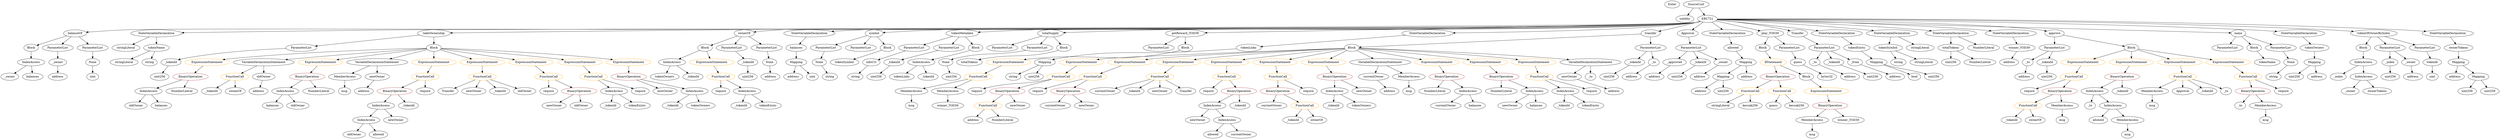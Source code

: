 strict digraph {
	graph [bb="0,0,10499,684"];
	node [label="\N"];
	Enter	[height=0.5,
		pos="6996.6,666",
		width=0.83628];
	VariableDeclaration__to	[color=black,
		height=0.5,
		label=_to,
		pos="7572.6,378",
		width=0.75];
	ElementaryTypeName_address_17	[color=black,
		height=0.5,
		label=address,
		pos="7729.6,306",
		width=1.0996];
	VariableDeclaration__to -> ElementaryTypeName_address_17	[pos="e,7701.6,318.99 7594.2,366.65 7599,364.43 7603.9,362.12 7608.6,360 7636.1,347.48 7667.4,333.8 7691.2,323.48"];
	ElementaryTypeName_uint256_4	[color=black,
		height=0.5,
		label=uint256,
		pos="10369,234",
		width=1.0442];
	IndexAccess_Unnamed_17	[color=black,
		height=0.5,
		label=IndexAccess,
		pos="9920.6,378",
		width=1.6402];
	Identifier__index	[color=black,
		height=0.5,
		label=_index,
		pos="9810.6,306",
		width=0.98875];
	IndexAccess_Unnamed_17 -> Identifier__index	[pos="e,9832.2,320.76 9895.9,361.29 9879.9,351.11 9858.9,337.77 9841.8,326.86"];
	IndexAccess_Unnamed_18	[color=black,
		height=0.5,
		label=IndexAccess,
		pos="9923.6,306",
		width=1.6402];
	IndexAccess_Unnamed_17 -> IndexAccess_Unnamed_18	[pos="e,9922.9,324.1 9921.3,359.7 9921.6,352.41 9922,343.73 9922.4,335.54"];
	ParameterList_Unnamed_5	[color=black,
		height=0.5,
		label=ParameterList,
		pos="4950.6,450",
		width=1.7095];
	ParameterList_Unnamed_6	[color=black,
		height=0.5,
		label=ParameterList,
		pos="4182.6,450",
		width=1.7095];
	Identifier__tokenId_2	[color=black,
		height=0.5,
		label=_tokenId,
		pos="8399.6,90",
		width=1.2244];
	Parameter_None_3	[color=black,
		height=0.5,
		label=None,
		pos="384.59,378",
		width=0.85014];
	ElementaryTypeName_uint_1	[color=black,
		height=0.5,
		label=uint,
		pos="384.59,306",
		width=0.75];
	Parameter_None_3 -> ElementaryTypeName_uint_1	[pos="e,384.59,324.1 384.59,359.7 384.59,352.41 384.59,343.73 384.59,335.54"];
	Identifier__owner_1	[color=black,
		height=0.5,
		label=_owner,
		pos="9864.6,234",
		width=1.0719];
	Identifier_tokenSymbol	[color=black,
		height=0.5,
		label=tokenSymbol,
		pos="3546.6,378",
		width=1.6679];
	IndexAccess_Unnamed_19	[color=black,
		height=0.5,
		label=IndexAccess,
		pos="3881.6,378",
		width=1.6402];
	Identifier_tokenLinks	[color=black,
		height=0.5,
		label=tokenLinks,
		pos="3790.6,306",
		width=1.4323];
	IndexAccess_Unnamed_19 -> Identifier_tokenLinks	[pos="e,3811.3,322.91 3860.5,360.76 3848.6,351.6 3833.5,340 3820.4,329.92"];
	Identifier__tokenId_15	[color=black,
		height=0.5,
		label=_tokenId,
		pos="3904.6,306",
		width=1.2244];
	IndexAccess_Unnamed_19 -> Identifier__tokenId_15	[pos="e,3899,324.1 3887.3,359.7 3889.7,352.24 3892.7,343.32 3895.4,334.97"];
	Parameter__tokenId_3	[color=black,
		height=0.5,
		label=_tokenId,
		pos="6778.6,378",
		width=1.2244];
	ElementaryTypeName_uint256_11	[color=black,
		height=0.5,
		label=uint256,
		pos="6707.6,306",
		width=1.0442];
	Parameter__tokenId_3 -> ElementaryTypeName_uint256_11	[pos="e,6723.1,322.34 6762.5,361.12 6753.3,352.04 6741.6,340.49 6731.3,330.39"];
	ParameterList_Unnamed_20	[color=black,
		height=0.5,
		label=ParameterList,
		pos="7070.6,450",
		width=1.7095];
	VariableDeclaration__approved	[color=black,
		height=0.5,
		label=_approved,
		pos="6963.6,378",
		width=1.4184];
	ParameterList_Unnamed_20 -> VariableDeclaration__approved	[pos="e,6987,394.34 7046.3,433.12 7031.6,423.5 7012.6,411.1 6996.6,400.59"];
	VariableDeclaration__tokenId_1	[color=black,
		height=0.5,
		label=_tokenId,
		pos="7076.6,378",
		width=1.2244];
	ParameterList_Unnamed_20 -> VariableDeclaration__tokenId_1	[pos="e,7075.1,396.1 7072.1,431.7 7072.7,424.41 7073.4,415.73 7074.1,407.54"];
	VariableDeclaration__owner	[color=black,
		height=0.5,
		label=_owner,
		pos="7177.6,378",
		width=1.0719];
	ParameterList_Unnamed_20 -> VariableDeclaration__owner	[pos="e,7155.9,393.16 7094.9,433.12 7110.2,423.07 7130.2,409.99 7146.7,399.2"];
	Identifier_currentOwner_4	[color=black,
		height=0.5,
		label=currentOwner,
		pos="4585.6,234",
		width=1.7095];
	BinaryOperation_Unnamed_16	[color=brown,
		height=0.5,
		label=BinaryOperation,
		pos="6253.6,306",
		width=1.9867];
	NumberLiteral_Unnamed_6	[color=black,
		height=0.5,
		label=NumberLiteral,
		pos="6267.6,234",
		width=1.765];
	BinaryOperation_Unnamed_16 -> NumberLiteral_Unnamed_6	[pos="e,6264.2,252.1 6257,287.7 6258.5,280.32 6260.3,271.52 6261.9,263.25"];
	IndexAccess_Unnamed_16	[color=black,
		height=0.5,
		label=IndexAccess,
		pos="6408.6,234",
		width=1.6402];
	BinaryOperation_Unnamed_16 -> IndexAccess_Unnamed_16	[pos="e,6376.6,249.44 6287.2,289.81 6310.4,279.33 6341.5,265.3 6366.4,254.07"];
	FunctionDefinition_balanceOf	[color=black,
		height=0.5,
		label=balanceOf,
		pos="313.59,522",
		width=1.3491];
	Block_Unnamed_6	[color=black,
		height=0.5,
		label=Block,
		pos="130.59,450",
		width=0.90558];
	FunctionDefinition_balanceOf -> Block_Unnamed_6	[pos="e,156.31,461.53 279.88,508.6 251.26,498.01 209.13,482.26 172.59,468 170.69,467.26 168.75,466.5 166.79,465.72"];
	ParameterList_Unnamed_8	[color=black,
		height=0.5,
		label=ParameterList,
		pos="243.59,450",
		width=1.7095];
	FunctionDefinition_balanceOf -> ParameterList_Unnamed_8	[pos="e,260.22,467.63 297.35,504.76 288.73,496.14 277.95,485.36 268.32,475.73"];
	ParameterList_Unnamed_9	[color=black,
		height=0.5,
		label=ParameterList,
		pos="384.59,450",
		width=1.7095];
	FunctionDefinition_balanceOf -> ParameterList_Unnamed_9	[pos="e,367.72,467.63 330.06,504.76 338.89,496.06 349.95,485.15 359.8,475.43"];
	ExpressionStatement_Unnamed_17	[color=orange,
		height=0.5,
		label=ExpressionStatement,
		pos="4553.6,378",
		width=2.458];
	FunctionCall_Unnamed_17	[color=orange,
		height=0.5,
		label=FunctionCall,
		pos="4472.6,306",
		width=1.6125];
	ExpressionStatement_Unnamed_17 -> FunctionCall_Unnamed_17	[pos="e,4491.5,323.31 4534,360.05 4523.8,351.24 4511.2,340.33 4500,330.69"];
	IndexAccess_Unnamed_10	[color=black,
		height=0.5,
		label=IndexAccess,
		pos="1156.6,234",
		width=1.6402];
	Identifier_balances_2	[color=black,
		height=0.5,
		label=balances,
		pos="1102.6,162",
		width=1.1828];
	IndexAccess_Unnamed_10 -> Identifier_balances_2	[pos="e,1115.2,179.31 1143.5,216.05 1137.1,207.68 1129.1,197.4 1122,188.13"];
	Identifier_oldOwner_3	[color=black,
		height=0.5,
		label=oldOwner,
		pos="1210.6,162",
		width=1.3214];
	IndexAccess_Unnamed_10 -> Identifier_oldOwner_3	[pos="e,1197.6,179.79 1169.7,216.05 1176,207.89 1183.7,197.91 1190.7,188.82"];
	VariableDeclaration_newOwner_1	[color=black,
		height=0.5,
		label=newOwner,
		pos="6528.6,306",
		width=1.4046];
	ElementaryTypeName_address_13	[color=black,
		height=0.5,
		label=address,
		pos="6751.6,234",
		width=1.0996];
	VariableDeclaration_newOwner_1 -> ElementaryTypeName_address_13	[pos="e,6721.1,245.79 6566.7,293.84 6602.1,283.39 6656,267.16 6702.6,252 6705.1,251.18 6707.7,250.32 6710.3,249.44"];
	Identifier_require_10	[color=black,
		height=0.5,
		label=require,
		pos="5029.6,234",
		width=1.0026];
	ElementaryTypeName_string_1	[color=black,
		height=0.5,
		label=string,
		pos="7945.6,378",
		width=0.864];
	StateVariableDeclaration_Unnamed	[color=black,
		height=0.5,
		label=StateVariableDeclaration,
		pos="643.59,522",
		width=2.8184];
	stringLiteral_Unnamed_1	[color=black,
		height=0.5,
		label=stringLiteral,
		pos="518.59,450",
		width=1.5016];
	StateVariableDeclaration_Unnamed -> stringLiteral_Unnamed_1	[pos="e,545.44,466.04 613.97,504.41 596.42,494.59 574.05,482.06 555.38,471.6"];
	VariableDeclaration_tokenName	[color=black,
		height=0.5,
		label=tokenName,
		pos="643.59,450",
		width=1.46];
	StateVariableDeclaration_Unnamed -> VariableDeclaration_tokenName	[pos="e,643.59,468.1 643.59,503.7 643.59,496.41 643.59,487.73 643.59,479.54"];
	ElementaryTypeName_address_9	[color=black,
		height=0.5,
		label=address,
		pos="1039.6,234",
		width=1.0996];
	ElementaryTypeName_uint256_13	[color=black,
		height=0.5,
		label=uint256,
		pos="3683.6,306",
		width=1.0442];
	ExpressionStatement_Unnamed_16	[color=orange,
		height=0.5,
		label=ExpressionStatement,
		pos="4748.6,378",
		width=2.458];
	FunctionCall_Unnamed_16	[color=orange,
		height=0.5,
		label=FunctionCall,
		pos="4606.6,306",
		width=1.6125];
	ExpressionStatement_Unnamed_16 -> FunctionCall_Unnamed_16	[pos="e,4636.6,321.79 4716,360.94 4695.5,350.81 4668.8,337.65 4646.9,326.87"];
	Identifier_require_9	[color=black,
		height=0.5,
		label=require,
		pos="4056.6,234",
		width=1.0026];
	Identifier_currentOwner_3	[color=black,
		height=0.5,
		label=currentOwner,
		pos="6034.6,162",
		width=1.7095];
	Identifier_msg_4	[color=black,
		height=0.5,
		label=msg,
		pos="8912.6,18",
		width=0.75];
	FunctionDefinition_takeOwnership	[color=black,
		height=0.5,
		label=takeOwnership,
		pos="1764.6,522",
		width=1.8343];
	ParameterList_Unnamed_13	[color=black,
		height=0.5,
		label=ParameterList,
		pos="1200.6,450",
		width=1.7095];
	FunctionDefinition_takeOwnership -> ParameterList_Unnamed_13	[pos="e,1256.6,457.95 1705.3,513.64 1599.6,500.52 1379.2,473.17 1268,459.36"];
	Block_Unnamed_9	[color=black,
		height=0.5,
		label=Block,
		pos="1764.6,450",
		width=0.90558];
	FunctionDefinition_takeOwnership -> Block_Unnamed_9	[pos="e,1764.6,468.1 1764.6,503.7 1764.6,496.41 1764.6,487.73 1764.6,479.54"];
	FunctionDefinition_ownerOf	[color=black,
		height=0.5,
		label=ownerOf,
		pos="3117.6,522",
		width=1.2105];
	Block_Unnamed_7	[color=black,
		height=0.5,
		label=Block,
		pos="2955.6,450",
		width=0.90558];
	FunctionDefinition_ownerOf -> Block_Unnamed_7	[pos="e,2980.7,461.86 3088.3,508.32 3061,496.55 3020.4,478.99 2991.3,466.41"];
	ParameterList_Unnamed_10	[color=black,
		height=0.5,
		label=ParameterList,
		pos="3067.6,450",
		width=1.7095];
	FunctionDefinition_ownerOf -> ParameterList_Unnamed_10	[pos="e,3079.7,467.96 3105.7,504.41 3099.9,496.25 3092.7,486.22 3086.2,477.07"];
	ParameterList_Unnamed_11	[color=black,
		height=0.5,
		label=ParameterList,
		pos="3208.6,450",
		width=1.7095];
	FunctionDefinition_ownerOf -> ParameterList_Unnamed_11	[pos="e,3187.6,467.13 3137.3,505.81 3149.4,496.53 3165.1,484.48 3178.6,474.05"];
	BinaryOperation_Unnamed_15	[color=brown,
		height=0.5,
		label=BinaryOperation,
		pos="5555.6,306",
		width=1.9867];
	IndexAccess_Unnamed_15	[color=black,
		height=0.5,
		label=IndexAccess,
		pos="5555.6,234",
		width=1.6402];
	BinaryOperation_Unnamed_15 -> IndexAccess_Unnamed_15	[pos="e,5555.6,252.1 5555.6,287.7 5555.6,280.41 5555.6,271.73 5555.6,263.54"];
	Identifier_newOwner_7	[color=black,
		height=0.5,
		label=newOwner,
		pos="5683.6,234",
		width=1.4046];
	BinaryOperation_Unnamed_15 -> Identifier_newOwner_7	[pos="e,5656.8,249.63 5584.6,289.12 5603.1,279.02 5627.2,265.86 5646.9,255.04"];
	ElementaryTypeName_address	[color=black,
		height=0.5,
		label=address,
		pos="3318.6,306",
		width=1.0996];
	ElementaryTypeName_address_10	[color=black,
		height=0.5,
		label=address,
		pos="1491.6,234",
		width=1.0996];
	MemberAccess_Unnamed_6	[color=black,
		height=0.5,
		label=MemberAccess,
		pos="9014.6,234",
		width=1.9174];
	Identifier_msg_5	[color=black,
		height=0.5,
		label=msg,
		pos="9014.6,162",
		width=0.75];
	MemberAccess_Unnamed_6 -> Identifier_msg_5	[pos="e,9014.6,180.1 9014.6,215.7 9014.6,208.41 9014.6,199.73 9014.6,191.54"];
	IndexAccess_Unnamed_7	[color=black,
		height=0.5,
		label=IndexAccess,
		pos="1496.6,90",
		width=1.6402];
	Identifier_oldOwner_1	[color=black,
		height=0.5,
		label=oldOwner,
		pos="1444.6,18",
		width=1.3214];
	IndexAccess_Unnamed_7 -> Identifier_oldOwner_1	[pos="e,1457.1,35.789 1484,72.055 1477.9,63.887 1470.5,53.912 1463.8,44.824"];
	Identifier_allowed_1	[color=black,
		height=0.5,
		label=allowed,
		pos="1549.6,18",
		width=1.0858];
	IndexAccess_Unnamed_7 -> Identifier_allowed_1	[pos="e,1537.2,35.307 1509.4,72.055 1515.7,63.767 1523.4,53.618 1530.3,44.424"];
	Identifier__to_1	[color=black,
		height=0.5,
		label=_to,
		pos="8745.6,162",
		width=0.75];
	BinaryOperation_Unnamed_6	[color=brown,
		height=0.5,
		label=BinaryOperation,
		pos="1620.6,234",
		width=1.9867];
	IndexAccess_Unnamed_6	[color=black,
		height=0.5,
		label=IndexAccess,
		pos="1560.6,162",
		width=1.6402];
	BinaryOperation_Unnamed_6 -> IndexAccess_Unnamed_6	[pos="e,1575,179.79 1606.1,216.05 1598.9,207.71 1590.2,197.49 1582.2,188.25"];
	Identifier__tokenId_7	[color=black,
		height=0.5,
		label=_tokenId,
		pos="1681.6,162",
		width=1.2244];
	BinaryOperation_Unnamed_6 -> Identifier__tokenId_7	[pos="e,1667.4,179.31 1635.4,216.05 1642.7,207.59 1651.8,197.19 1659.9,187.84"];
	Identifier__tokenId_11	[color=black,
		height=0.5,
		label=_tokenId,
		pos="5376.6,90",
		width=1.2244];
	Identifier_currentOwner	[color=black,
		height=0.5,
		label=currentOwner,
		pos="5291.6,162",
		width=1.7095];
	StateVariableDeclaration_Unnamed_3	[color=black,
		height=0.5,
		label=StateVariableDeclaration,
		pos="3382.6,522",
		width=2.8184];
	VariableDeclaration_balances	[color=black,
		height=0.5,
		label=balances,
		pos="3330.6,450",
		width=1.1828];
	StateVariableDeclaration_Unnamed_3 -> VariableDeclaration_balances	[pos="e,3342.9,467.62 3369.7,503.7 3363.7,495.52 3356.3,485.6 3349.6,476.58"];
	Identifier_guess	[color=black,
		height=0.5,
		label=guess,
		pos="7404.6,162",
		width=0.87786];
	stringLiteral_Unnamed_2	[color=black,
		height=0.5,
		label=stringLiteral,
		pos="8048.6,378",
		width=1.5016];
	Identifier__tokenId_13	[color=black,
		height=0.5,
		label=_tokenId,
		pos="5553.6,162",
		width=1.2244];
	IndexAccess_Unnamed_15 -> Identifier__tokenId_13	[pos="e,5554.1,180.1 5555.1,215.7 5554.9,208.41 5554.6,199.73 5554.4,191.54"];
	Identifier_tokenOwners_2	[color=black,
		height=0.5,
		label=tokenOwners,
		pos="5675.6,162",
		width=1.6679];
	IndexAccess_Unnamed_15 -> Identifier_tokenOwners_2	[pos="e,5649,178.49 5582.2,217.46 5599,207.68 5620.9,194.91 5639.2,184.2"];
	Identifier_newOwner_6	[color=black,
		height=0.5,
		label=newOwner,
		pos="4973.6,90",
		width=1.4046];
	ElementaryTypeName_bytes32	[color=black,
		height=0.5,
		label=bytes32,
		pos="7632.6,306",
		width=1.0996];
	ExpressionStatement_Unnamed_22	[color=orange,
		height=0.5,
		label=ExpressionStatement,
		pos="4943.6,378",
		width=2.458];
	FunctionCall_Unnamed_20	[color=orange,
		height=0.5,
		label=FunctionCall,
		pos="4822.6,306",
		width=1.6125];
	ExpressionStatement_Unnamed_22 -> FunctionCall_Unnamed_20	[pos="e,4849.1,322.35 4915.2,360.59 4898.4,350.88 4877,338.49 4859,328.07"];
	Identifier_Approval	[color=black,
		height=0.5,
		label=Approval,
		pos="9147.6,234",
		width=1.266];
	ElementaryTypeName_address_4	[color=black,
		height=0.5,
		label=address,
		pos="10315,306",
		width=1.0996];
	IndexAccess_Unnamed_2	[color=black,
		height=0.5,
		label=IndexAccess,
		pos="2809.6,378",
		width=1.6402];
	Block_Unnamed_7 -> IndexAccess_Unnamed_2	[pos="e,2840.3,393.74 2931.5,437.44 2909.6,426.93 2876.7,411.2 2850.7,398.7"];
	ExpressionStatement_Unnamed_2	[color=orange,
		height=0.5,
		label=ExpressionStatement,
		pos="2975.6,378",
		width=2.458];
	Block_Unnamed_7 -> ExpressionStatement_Unnamed_2	[pos="e,2970.7,396.28 2960.4,432.05 2962.6,424.6 2965.1,415.64 2967.5,407.22"];
	ElementaryTypeName_string_3	[color=black,
		height=0.5,
		label=string,
		pos="9535.6,306",
		width=0.864];
	Identifier_ownerOf	[color=black,
		height=0.5,
		label=ownerOf,
		pos="8505.6,90",
		width=1.2105];
	ElementaryTypeName_address_3	[color=black,
		height=0.5,
		label=address,
		pos="7095.6,234",
		width=1.0996];
	FunctionDefinition_symbol	[color=black,
		height=0.5,
		label=symbol,
		pos="3649.6,522",
		width=1.0581];
	ParameterList_Unnamed_3	[color=black,
		height=0.5,
		label=ParameterList,
		pos="3452.6,450",
		width=1.7095];
	FunctionDefinition_symbol -> ParameterList_Unnamed_3	[pos="e,3490.6,464.5 3619.7,510.37 3588.2,499.19 3538.3,481.44 3501.2,468.26"];
	ParameterList_Unnamed_2	[color=black,
		height=0.5,
		label=ParameterList,
		pos="3593.6,450",
		width=1.7095];
	FunctionDefinition_symbol -> ParameterList_Unnamed_2	[pos="e,3606.9,467.63 3636.6,504.76 3629.9,496.4 3621.6,486.02 3614.1,476.61"];
	Block_Unnamed_1	[color=black,
		height=0.5,
		label=Block,
		pos="3705.6,450",
		width=0.90558];
	FunctionDefinition_symbol -> Block_Unnamed_1	[pos="e,3693.1,466.67 3662.6,504.76 3669.5,496.07 3678.2,485.19 3686,475.49"];
	Mapping_Unnamed_5	[color=black,
		height=0.5,
		label=Mapping,
		pos="10323,378",
		width=1.2105];
	Mapping_Unnamed_5 -> ElementaryTypeName_address_4	[pos="e,10317,324.1 10321,359.7 10320,352.41 10319,343.73 10318,335.54"];
	Mapping_Unnamed_6	[color=black,
		height=0.5,
		label=Mapping,
		pos="10416,306",
		width=1.2105];
	Mapping_Unnamed_5 -> Mapping_Unnamed_6	[pos="e,10395,322.16 10343,361.81 10356,352.18 10372,339.56 10387,328.86"];
	ElementaryTypeName_address_19	[color=black,
		height=0.5,
		label=address,
		pos="6899.6,306",
		width=1.0996];
	VariableDeclaration__approved -> ElementaryTypeName_address_19	[pos="e,6914.2,322.99 6948.4,360.41 6940.5,351.74 6930.6,340.97 6921.9,331.38"];
	VariableDeclaration_tokenExists	[color=black,
		height=0.5,
		label=tokenExists,
		pos="7767.6,450",
		width=1.4877];
	Mapping_Unnamed_2	[color=black,
		height=0.5,
		label=Mapping,
		pos="7852.6,378",
		width=1.2105];
	VariableDeclaration_tokenExists -> Mapping_Unnamed_2	[pos="e,7833.7,394.58 7786.9,433.12 7798.1,423.83 7812.6,411.96 7825,401.7"];
	FunctionCall_Unnamed_8	[color=orange,
		height=0.5,
		label=FunctionCall,
		pos="2472.6,306",
		width=1.6125];
	IndexAccess_Unnamed_5	[color=black,
		height=0.5,
		label=IndexAccess,
		pos="2553.6,234",
		width=1.6402];
	FunctionCall_Unnamed_8 -> IndexAccess_Unnamed_5	[pos="e,2534.6,251.39 2491.4,288.76 2501.7,279.82 2514.8,268.55 2526.2,258.64"];
	Identifier_require_3	[color=black,
		height=0.5,
		label=require,
		pos="2666.6,234",
		width=1.0026];
	FunctionCall_Unnamed_8 -> Identifier_require_3	[pos="e,2638.5,245.69 2510,291.91 2540.2,281.31 2583.7,265.9 2621.6,252 2623.6,251.25 2625.8,250.47 2627.9,249.68"];
	Parameter_tokenId	[color=black,
		height=0.5,
		label=tokenId,
		pos="10222,378",
		width=1.0858];
	ElementaryTypeName_uint_2	[color=black,
		height=0.5,
		label=uint,
		pos="10222,306",
		width=0.75];
	Parameter_tokenId -> ElementaryTypeName_uint_2	[pos="e,10222,324.1 10222,359.7 10222,352.41 10222,343.73 10222,335.54"];
	FunctionDefinition_tokenMetadata	[color=black,
		height=0.5,
		label=tokenMetadata,
		pos="4014.6,522",
		width=1.8065];
	ParameterList_Unnamed_18	[color=black,
		height=0.5,
		label=ParameterList,
		pos="3817.6,450",
		width=1.7095];
	FunctionDefinition_tokenMetadata -> ParameterList_Unnamed_18	[pos="e,3855.8,464.56 3975.7,507.17 3944.3,496.02 3900,480.29 3866.3,468.31"];
	ParameterList_Unnamed_17	[color=black,
		height=0.5,
		label=ParameterList,
		pos="3958.6,450",
		width=1.7095];
	FunctionDefinition_tokenMetadata -> ParameterList_Unnamed_17	[pos="e,3972,467.79 4001,504.05 3994.4,495.8 3986.4,485.7 3979,476.54"];
	Block_Unnamed_12	[color=black,
		height=0.5,
		label=Block,
		pos="4070.6,450",
		width=0.90558];
	FunctionDefinition_tokenMetadata -> Block_Unnamed_12	[pos="e,4057.9,466.83 4028.1,504.05 4034.9,495.56 4043.3,485.11 4050.8,475.73"];
	VariableDeclaration_winner_TOD39	[color=black,
		height=0.5,
		label=winner_TOD39,
		pos="8444.6,450",
		width=1.9036];
	ElementaryTypeName_address_5	[color=black,
		height=0.5,
		label=address,
		pos="8398.6,378",
		width=1.0996];
	VariableDeclaration_winner_TOD39 -> ElementaryTypeName_address_5	[pos="e,8409.3,395.31 8433.5,432.05 8428.1,423.85 8421.5,413.83 8415.5,404.71"];
	Identifier_allowed_2	[color=black,
		height=0.5,
		label=allowed,
		pos="5041.6,18",
		width=1.0858];
	Identifier_ownerOf_2	[color=black,
		height=0.5,
		label=ownerOf,
		pos="5482.6,90",
		width=1.2105];
	Identifier__tokenId	[color=black,
		height=0.5,
		label=_tokenId,
		pos="3099.6,162",
		width=1.2244];
	FunctionCall_Unnamed_12	[color=orange,
		height=0.5,
		label=FunctionCall,
		pos="1959.6,306",
		width=1.6125];
	Identifier_Transfer	[color=black,
		height=0.5,
		label=Transfer,
		pos="1842.6,234",
		width=1.1689];
	FunctionCall_Unnamed_12 -> Identifier_Transfer	[pos="e,1866.5,249.3 1933.6,289.46 1916.7,279.34 1894.4,266.02 1876.2,255.09"];
	Identifier_newOwner_3	[color=black,
		height=0.5,
		label=newOwner,
		pos="1953.6,234",
		width=1.4046];
	FunctionCall_Unnamed_12 -> Identifier_newOwner_3	[pos="e,1955.1,252.1 1958.1,287.7 1957.5,280.41 1956.7,271.73 1956,263.54"];
	Identifier__tokenId_9	[color=black,
		height=0.5,
		label=_tokenId,
		pos="2066.6,234",
		width=1.2244];
	FunctionCall_Unnamed_12 -> Identifier__tokenId_9	[pos="e,2044.1,249.7 1983.6,289.29 1998.7,279.38 2018.5,266.48 2034.9,255.74"];
	Identifier_oldOwner_4	[color=black,
		height=0.5,
		label=oldOwner,
		pos="2176.6,234",
		width=1.3214];
	FunctionCall_Unnamed_12 -> Identifier_oldOwner_4	[pos="e,2141.2,246.42 1998.9,292.32 2035.9,280.39 2091.3,262.52 2130.4,249.91"];
	FunctionCall_Unnamed_10	[color=orange,
		height=0.5,
		label=FunctionCall,
		pos="2278.6,306",
		width=1.6125];
	Identifier_require_4	[color=black,
		height=0.5,
		label=require,
		pos="2278.6,234",
		width=1.0026];
	FunctionCall_Unnamed_10 -> Identifier_require_4	[pos="e,2278.6,252.1 2278.6,287.7 2278.6,280.41 2278.6,271.73 2278.6,263.54"];
	BinaryOperation_Unnamed_5	[color=brown,
		height=0.5,
		label=BinaryOperation,
		pos="2404.6,234",
		width=1.9867];
	FunctionCall_Unnamed_10 -> BinaryOperation_Unnamed_5	[pos="e,2376,250.89 2305.9,289.81 2323.5,280.06 2346.5,267.26 2365.9,256.48"];
	BinaryOperation_Unnamed	[color=brown,
		height=0.5,
		label=BinaryOperation,
		pos="7420.6,306",
		width=1.9867];
	FunctionCall_Unnamed_1	[color=orange,
		height=0.5,
		label=FunctionCall,
		pos="7304.6,234",
		width=1.6125];
	BinaryOperation_Unnamed -> FunctionCall_Unnamed_1	[pos="e,7330.3,250.5 7394,288.94 7378,279.29 7357.4,266.89 7340.1,256.41"];
	FunctionCall_Unnamed	[color=orange,
		height=0.5,
		label=FunctionCall,
		pos="7438.6,234",
		width=1.6125];
	BinaryOperation_Unnamed -> FunctionCall_Unnamed	[pos="e,7434.2,252.1 7425,287.7 7426.9,280.32 7429.2,271.52 7431.3,263.25"];
	Identifier__to	[color=black,
		height=0.5,
		label=_to,
		pos="9404.6,162",
		width=0.75];
	Identifier__tokenId_10	[color=black,
		height=0.5,
		label=_tokenId,
		pos="6529.6,162",
		width=1.2244];
	Block_Unnamed_11	[color=black,
		height=0.5,
		label=Block,
		pos="9920.6,450",
		width=0.90558];
	Block_Unnamed_11 -> IndexAccess_Unnamed_17	[pos="e,9920.6,396.1 9920.6,431.7 9920.6,424.41 9920.6,415.73 9920.6,407.54"];
	Identifier__tokenId_6	[color=black,
		height=0.5,
		label=_tokenId,
		pos="832.59,234",
		width=1.2244];
	ExpressionStatement_Unnamed_18	[color=orange,
		height=0.5,
		label=ExpressionStatement,
		pos="5138.6,378",
		width=2.458];
	FunctionCall_Unnamed_19	[color=orange,
		height=0.5,
		label=FunctionCall,
		pos="5138.6,306",
		width=1.6125];
	ExpressionStatement_Unnamed_18 -> FunctionCall_Unnamed_19	[pos="e,5138.6,324.1 5138.6,359.7 5138.6,352.41 5138.6,343.73 5138.6,335.54"];
	MemberAccess_Unnamed_4	[color=black,
		height=0.5,
		label=MemberAccess,
		pos="9518.6,162",
		width=1.9174];
	Identifier_msg_3	[color=black,
		height=0.5,
		label=msg,
		pos="9518.6,90",
		width=0.75];
	MemberAccess_Unnamed_4 -> Identifier_msg_3	[pos="e,9518.6,108.1 9518.6,143.7 9518.6,136.41 9518.6,127.73 9518.6,119.54"];
	Parameter_infoUrl	[color=black,
		height=0.5,
		label=infoUrl,
		pos="3661.6,378",
		width=1.0165];
	ParameterList_Unnamed_18 -> Parameter_infoUrl	[pos="e,3688,390.87 3784.9,434.33 3759.6,422.98 3724.6,407.27 3698.3,395.49"];
	ElementaryTypeName_string_2	[color=black,
		height=0.5,
		label=string,
		pos="4271.6,306",
		width=0.864];
	ElementaryTypeName_uint256_15	[color=black,
		height=0.5,
		label=uint256,
		pos="6994.6,306",
		width=1.0442];
	VariableDeclaration__tokenId_1 -> ElementaryTypeName_uint256_15	[pos="e,7012.5,322.25 7058.4,361.46 7047.4,352.07 7033.2,339.92 7020.9,329.48"];
	Identifier_msg_6	[color=black,
		height=0.5,
		label=msg,
		pos="1406.6,234",
		width=0.75];
	ExpressionStatement_Unnamed_10	[color=orange,
		height=0.5,
		label=ExpressionStatement,
		pos="860.59,378",
		width=2.458];
	BinaryOperation_Unnamed_7	[color=brown,
		height=0.5,
		label=BinaryOperation,
		pos="748.59,306",
		width=1.9867];
	ExpressionStatement_Unnamed_10 -> BinaryOperation_Unnamed_7	[pos="e,774.55,323.23 834.05,360.41 819.15,351.1 800.38,339.37 784.22,329.27"];
	IndexAccess_Unnamed_6 -> IndexAccess_Unnamed_7	[pos="e,1511.6,107.47 1545.4,144.41 1537.6,135.87 1527.9,125.28 1519.3,115.79"];
	Identifier_newOwner_1	[color=black,
		height=0.5,
		label=newOwner,
		pos="1624.6,90",
		width=1.4046];
	IndexAccess_Unnamed_6 -> Identifier_newOwner_1	[pos="e,1609.5,107.47 1575.8,144.41 1583.6,135.87 1593.2,125.28 1601.9,115.79"];
	ExpressionStatement_Unnamed_15	[color=orange,
		height=0.5,
		label=ExpressionStatement,
		pos="5333.6,378",
		width=2.458];
	FunctionCall_Unnamed_14	[color=orange,
		height=0.5,
		label=FunctionCall,
		pos="5333.6,306",
		width=1.6125];
	ExpressionStatement_Unnamed_15 -> FunctionCall_Unnamed_14	[pos="e,5333.6,324.1 5333.6,359.7 5333.6,352.41 5333.6,343.73 5333.6,335.54"];
	ExpressionStatement_Unnamed_3	[color=orange,
		height=0.5,
		label=ExpressionStatement,
		pos="8723.6,378",
		width=2.458];
	FunctionCall_Unnamed_4	[color=orange,
		height=0.5,
		label=FunctionCall,
		pos="8686.6,306",
		width=1.6125];
	ExpressionStatement_Unnamed_3 -> FunctionCall_Unnamed_4	[pos="e,8695.6,324.1 8714.4,359.7 8710.4,351.98 8705.5,342.71 8700.9,334.11"];
	ExpressionStatement_Unnamed_5	[color=orange,
		height=0.5,
		label=ExpressionStatement,
		pos="8918.6,378",
		width=2.458];
	BinaryOperation_Unnamed_4	[color=brown,
		height=0.5,
		label=BinaryOperation,
		pos="8883.6,306",
		width=1.9867];
	ExpressionStatement_Unnamed_5 -> BinaryOperation_Unnamed_4	[pos="e,8892.1,324.1 8909.9,359.7 8906.1,352.07 8901.5,342.92 8897.3,334.4"];
	ExpressionStatement_Unnamed_6	[color=orange,
		height=0.5,
		label=ExpressionStatement,
		pos="9113.6,378",
		width=2.458];
	FunctionCall_Unnamed_7	[color=orange,
		height=0.5,
		label=FunctionCall,
		pos="9147.6,306",
		width=1.6125];
	ExpressionStatement_Unnamed_6 -> FunctionCall_Unnamed_7	[pos="e,9139.3,324.1 9122,359.7 9125.7,352.07 9130.1,342.92 9134.3,334.4"];
	MemberAccess_Unnamed_2	[color=black,
		height=0.5,
		label=MemberAccess,
		pos="3777.6,234",
		width=1.9174];
	Identifier_msg_1	[color=black,
		height=0.5,
		label=msg,
		pos="3777.6,162",
		width=0.75];
	MemberAccess_Unnamed_2 -> Identifier_msg_1	[pos="e,3777.6,180.1 3777.6,215.7 3777.6,208.41 3777.6,199.73 3777.6,191.54"];
	Identifier_oldOwner_2	[color=black,
		height=0.5,
		label=oldOwner,
		pos="511.59,162",
		width=1.3214];
	ElementaryTypeName_uint256_9	[color=black,
		height=0.5,
		label=uint256,
		pos="8572.6,306",
		width=1.0442];
	Parameter__tokenId_4	[color=black,
		height=0.5,
		label=_tokenId,
		pos="3760.6,378",
		width=1.2244];
	ParameterList_Unnamed_17 -> Parameter__tokenId_4	[pos="e,3793.1,390.49 3920.4,435.5 3887.1,423.71 3838.6,406.6 3803.9,394.3"];
	FunctionCall_Unnamed_6	[color=orange,
		height=0.5,
		label=FunctionCall,
		pos="9428.6,306",
		width=1.6125];
	BinaryOperation_Unnamed_3	[color=brown,
		height=0.5,
		label=BinaryOperation,
		pos="9461.6,234",
		width=1.9867];
	FunctionCall_Unnamed_6 -> BinaryOperation_Unnamed_3	[pos="e,9453.5,252.1 9436.7,287.7 9440.3,280.07 9444.7,270.92 9448.7,262.4"];
	Identifier_require_2	[color=black,
		height=0.5,
		label=require,
		pos="9587.6,234",
		width=1.0026];
	FunctionCall_Unnamed_6 -> Identifier_require_2	[pos="e,9561.1,246.65 9461.1,290.67 9487.2,279.19 9523.8,263.09 9550.9,251.16"];
	Block_Unnamed_2	[color=black,
		height=0.5,
		label=Block,
		pos="7381.6,450",
		width=0.90558];
	IfStatement_Unnamed	[color=orange,
		height=0.5,
		label=IfStatement,
		pos="7392.6,378",
		width=1.4739];
	Block_Unnamed_2 -> IfStatement_Unnamed	[pos="e,7389.9,396.1 7384.3,431.7 7385.5,424.32 7386.8,415.52 7388.1,407.25"];
	VariableDeclarationStatement_Unnamed	[color=black,
		height=0.5,
		label=VariableDeclarationStatement,
		pos="1086.6,378",
		width=3.3174];
	FunctionCall_Unnamed_9	[color=orange,
		height=0.5,
		label=FunctionCall,
		pos="938.59,306",
		width=1.6125];
	VariableDeclarationStatement_Unnamed -> FunctionCall_Unnamed_9	[pos="e,969.4,321.57 1051.5,360.41 1030,350.22 1002.3,337.12 979.69,326.44"];
	VariableDeclaration_oldOwner	[color=black,
		height=0.5,
		label=oldOwner,
		pos="1071.6,306",
		width=1.3214];
	VariableDeclarationStatement_Unnamed -> VariableDeclaration_oldOwner	[pos="e,1075.3,324.1 1082.9,359.7 1081.3,352.32 1079.4,343.52 1077.6,335.25"];
	IndexAccess_Unnamed_12	[color=black,
		height=0.5,
		label=IndexAccess,
		pos="5037.6,162",
		width=1.6402];
	IndexAccess_Unnamed_12 -> Identifier_newOwner_6	[pos="e,4988.6,107.47 5022.4,144.41 5014.6,135.87 5004.9,125.28 4996.3,115.79"];
	IndexAccess_Unnamed_13	[color=black,
		height=0.5,
		label=IndexAccess,
		pos="5101.6,90",
		width=1.6402];
	IndexAccess_Unnamed_12 -> IndexAccess_Unnamed_13	[pos="e,5086.5,107.47 5052.8,144.41 5060.6,135.87 5070.2,125.28 5078.9,115.79"];
	FunctionCall_Unnamed_2	[color=orange,
		height=0.5,
		label=FunctionCall,
		pos="4118.6,306",
		width=1.6125];
	FunctionCall_Unnamed_2 -> MemberAccess_Unnamed_2	[pos="e,3828.7,246.4 4075.4,293.6 4067.5,291.64 4059.3,289.69 4051.6,288 3965.1,269.1 3942.4,269.43 3855.6,252 3850.4,250.96 3845.1,249.86 \
3839.7,248.73"];
	MemberAccess_Unnamed_1	[color=black,
		height=0.5,
		label=MemberAccess,
		pos="3933.6,234",
		width=1.9174];
	FunctionCall_Unnamed_2 -> MemberAccess_Unnamed_1	[pos="e,3971.7,249.42 4082.9,291.5 4054.4,280.7 4014,265.43 3982.5,253.49"];
	Mapping_Unnamed_4	[color=black,
		height=0.5,
		label=Mapping,
		pos="7190.6,306",
		width=1.2105];
	Mapping_Unnamed_4 -> ElementaryTypeName_address_3	[pos="e,7115.8,249.92 7170,289.81 7156.8,280.11 7139.5,267.39 7125,256.64"];
	ElementaryTypeName_uint256_3	[color=black,
		height=0.5,
		label=uint256,
		pos="7190.6,234",
		width=1.0442];
	Mapping_Unnamed_4 -> ElementaryTypeName_uint256_3	[pos="e,7190.6,252.1 7190.6,287.7 7190.6,280.41 7190.6,271.73 7190.6,263.54"];
	Identifier_require_1	[color=black,
		height=0.5,
		label=require,
		pos="8487.6,234",
		width=1.0026];
	FunctionCall_Unnamed_4 -> Identifier_require_1	[pos="e,8515.6,245.74 8648.2,292.14 8617,281.59 8571.8,266.16 8532.6,252 8530.5,251.26 8528.4,250.49 8526.3,249.7"];
	BinaryOperation_Unnamed_2	[color=brown,
		height=0.5,
		label=BinaryOperation,
		pos="8613.6,234",
		width=1.9867];
	FunctionCall_Unnamed_4 -> BinaryOperation_Unnamed_2	[pos="e,8631,251.71 8669.3,288.41 8660.3,279.76 8649,269 8639.1,259.42"];
	ElementaryTypeName_bool	[color=black,
		height=0.5,
		label=bool,
		pos="8004.6,306",
		width=0.76697];
	Identifier__owner	[color=black,
		height=0.5,
		label=_owner,
		pos="38.589,306",
		width=1.0719];
	FunctionDefinition_totalSupply	[color=black,
		height=0.5,
		label=totalSupply,
		pos="4379.6,522",
		width=1.4739];
	FunctionDefinition_totalSupply -> ParameterList_Unnamed_6	[pos="e,4220.7,464.54 4343.9,508.32 4312.4,497.11 4266,480.66 4231.1,468.25"];
	ParameterList_Unnamed_7	[color=black,
		height=0.5,
		label=ParameterList,
		pos="4323.6,450",
		width=1.7095];
	FunctionDefinition_totalSupply -> ParameterList_Unnamed_7	[pos="e,4337.2,467.96 4366.3,504.41 4359.7,496.16 4351.6,486.01 4344.2,476.78"];
	Block_Unnamed_5	[color=black,
		height=0.5,
		label=Block,
		pos="4435.6,450",
		width=0.90558];
	FunctionDefinition_totalSupply -> Block_Unnamed_5	[pos="e,4422.8,466.99 4392.9,504.41 4399.7,495.92 4408.1,485.41 4415.6,475.96"];
	Parameter_None_2	[color=black,
		height=0.5,
		label=None,
		pos="3989.6,378",
		width=0.85014];
	ParameterList_Unnamed_7 -> Parameter_None_2	[pos="e,4012.7,390.23 4278.1,437.41 4270,435.49 4261.6,433.6 4253.6,432 4154.3,412.03 4125.8,424.46 4028.6,396 4026.8,395.47 4025,394.88 \
4023.1,394.24"];
	FunctionDefinition_getReward_TOD39	[color=black,
		height=0.5,
		label=getReward_TOD39,
		pos="5062.6,522",
		width=2.3333];
	FunctionDefinition_getReward_TOD39 -> ParameterList_Unnamed_5	[pos="e,4975.9,466.83 5036.3,504.59 5021.1,495.06 5001.7,482.95 4985.2,472.65"];
	Block_Unnamed_4	[color=black,
		height=0.5,
		label=Block,
		pos="5062.6,450",
		width=0.90558];
	FunctionDefinition_getReward_TOD39 -> Block_Unnamed_4	[pos="e,5062.6,468.1 5062.6,503.7 5062.6,496.41 5062.6,487.73 5062.6,479.54"];
	Parameter_None_1	[color=black,
		height=0.5,
		label=None,
		pos="3437.6,378",
		width=0.85014];
	ParameterList_Unnamed_3 -> Parameter_None_1	[pos="e,3441.3,396.1 3448.9,431.7 3447.3,424.32 3445.4,415.52 3443.6,407.25"];
	ElementaryTypeName_uint256_10	[color=black,
		height=0.5,
		label=uint256,
		pos="621.59,306",
		width=1.0442];
	Identifier_require	[color=black,
		height=0.5,
		label=require,
		pos="3012.6,234",
		width=1.0026];
	StateVariableDeclaration_Unnamed_8	[color=black,
		height=0.5,
		label=StateVariableDeclaration,
		pos="5999.6,522",
		width=2.8184];
	VariableDeclaration_tokenLinks	[color=black,
		height=0.5,
		label=tokenLinks,
		pos="5214.6,450",
		width=1.4323];
	StateVariableDeclaration_Unnamed_8 -> VariableDeclaration_tokenLinks	[pos="e,5264,455.41 5910.7,513.07 5749.4,498.69 5412.7,468.67 5275.1,456.4"];
	ElementaryTypeName_address_6	[color=black,
		height=0.5,
		label=address,
		pos="245.59,306",
		width=1.0996];
	ParameterList_Unnamed	[color=black,
		height=0.5,
		label=ParameterList,
		pos="9320.6,450",
		width=1.7095];
	ElementaryTypeName_address_11	[color=black,
		height=0.5,
		label=address,
		pos="6802.6,306",
		width=1.0996];
	FunctionCall_Unnamed_7 -> MemberAccess_Unnamed_6	[pos="e,9044,250.48 9119.1,289.98 9100.1,280.02 9075,266.8 9054.2,255.82"];
	FunctionCall_Unnamed_7 -> Identifier_Approval	[pos="e,9147.6,252.1 9147.6,287.7 9147.6,280.41 9147.6,271.73 9147.6,263.54"];
	Identifier__tokenId_4	[color=black,
		height=0.5,
		label=_tokenId,
		pos="9255.6,234",
		width=1.2244];
	FunctionCall_Unnamed_7 -> Identifier__tokenId_4	[pos="e,9232.9,249.7 9171.8,289.29 9187.1,279.38 9207,266.48 9223.6,255.74"];
	Identifier__to_2	[color=black,
		height=0.5,
		label=_to,
		pos="9344.6,234",
		width=0.75];
	FunctionCall_Unnamed_7 -> Identifier__to_2	[pos="e,9323.5,245.51 9188.8,292.97 9221.6,283.02 9268.5,267.97 9308.6,252 9310.1,251.39 9311.7,250.75 9313.2,250.09"];
	stringLiteral_Unnamed	[color=black,
		height=0.5,
		label=stringLiteral,
		pos="513.59,378",
		width=1.5016];
	Block_Unnamed_10	[color=black,
		height=0.5,
		label=Block,
		pos="5641.6,450",
		width=0.90558];
	Block_Unnamed_10 -> ExpressionStatement_Unnamed_17	[pos="e,4616.4,391.03 5609,447.49 5448.9,440.01 4748.4,406.95 4651.6,396 4643.8,395.12 4635.8,394.03 4627.7,392.81"];
	Block_Unnamed_10 -> ExpressionStatement_Unnamed_16	[pos="e,4811.7,390.95 5609.1,447.29 5479.5,440.41 4998.2,414.15 4846.6,396 4838.9,395.08 4830.9,393.96 4822.9,392.74"];
	Block_Unnamed_10 -> ExpressionStatement_Unnamed_22	[pos="e,5007.3,390.84 5609,447.08 5518.6,441.56 5257.3,424.18 5041.6,396 5034.1,395.02 5026.3,393.88 5018.6,392.67"];
	Block_Unnamed_10 -> ExpressionStatement_Unnamed_18	[pos="e,5203.4,390.63 5609.8,445.29 5541.3,437.22 5375.2,417.09 5236.6,396 5229.4,394.91 5222,393.73 5214.6,392.51"];
	Block_Unnamed_10 -> ExpressionStatement_Unnamed_15	[pos="e,5391,392.06 5611.8,442.22 5563.7,431.29 5467.7,409.49 5402.1,394.57"];
	ExpressionStatement_Unnamed_20	[color=orange,
		height=0.5,
		label=ExpressionStatement,
		pos="5528.6,378",
		width=2.458];
	Block_Unnamed_10 -> ExpressionStatement_Unnamed_20	[pos="e,5555.3,395.57 5620.3,435.83 5604.8,426.21 5583.3,412.92 5565.1,401.61"];
	VariableDeclarationStatement_Unnamed_2	[color=black,
		height=0.5,
		label=VariableDeclarationStatement,
		pos="5754.6,378",
		width=3.3174];
	Block_Unnamed_10 -> VariableDeclarationStatement_Unnamed_2	[pos="e,5727.4,395.82 5662.8,435.83 5678.3,426.28 5699.5,413.1 5717.7,401.85"];
	ExpressionStatement_Unnamed_19	[color=orange,
		height=0.5,
		label=ExpressionStatement,
		pos="5980.6,378",
		width=2.458];
	Block_Unnamed_10 -> ExpressionStatement_Unnamed_19	[pos="e,5920.1,391.48 5672,442.73 5725,431.78 5835.8,408.91 5909.1,393.75"];
	ExpressionStatement_Unnamed_21	[color=orange,
		height=0.5,
		label=ExpressionStatement,
		pos="6175.6,378",
		width=2.458];
	Block_Unnamed_10 -> ExpressionStatement_Unnamed_21	[pos="e,6111.1,390.67 5673.7,445.67 5745.9,438.03 5926.9,418.21 6077.6,396 6084.8,394.94 6092.3,393.76 6099.8,392.55"];
	ExpressionStatement_Unnamed_14	[color=orange,
		height=0.5,
		label=ExpressionStatement,
		pos="6370.6,378",
		width=2.458];
	Block_Unnamed_10 -> ExpressionStatement_Unnamed_14	[pos="e,6306.9,390.88 5674.2,447.28 5767.7,442.12 6044.4,425.31 6272.6,396 6280.1,395.04 6287.8,393.91 6295.6,392.7"];
	VariableDeclarationStatement_Unnamed_3	[color=black,
		height=0.5,
		label=VariableDeclarationStatement,
		pos="6596.6,378",
		width=3.3174];
	Block_Unnamed_10 -> VariableDeclarationStatement_Unnamed_3	[pos="e,6511.7,391.01 5674.3,447.69 5785.6,443.06 6159.8,426.13 6467.6,396 6478.2,394.96 6489.3,393.73 6500.3,392.41"];
	Mapping_Unnamed_3	[color=black,
		height=0.5,
		label=Mapping,
		pos="7277.6,378",
		width=1.2105];
	Mapping_Unnamed_3 -> Mapping_Unnamed_4	[pos="e,7209.8,322.49 7258.3,361.46 7246.7,352.13 7231.7,340.09 7218.8,329.7"];
	ElementaryTypeName_address_2	[color=black,
		height=0.5,
		label=address,
		pos="7291.6,306",
		width=1.0996];
	Mapping_Unnamed_3 -> ElementaryTypeName_address_2	[pos="e,7288.2,324.1 7281,359.7 7282.5,352.32 7284.3,343.52 7285.9,335.25"];
	FunctionDefinition_transfer	[color=black,
		height=0.5,
		label=transfer,
		pos="6822.6,522",
		width=1.0719];
	FunctionDefinition_transfer -> Block_Unnamed_10	[pos="e,5674.2,452.93 6784.3,518.73 6607.8,508.27 5873.5,464.74 5685.5,453.61"];
	ParameterList_Unnamed_14	[color=black,
		height=0.5,
		label=ParameterList,
		pos="6822.6,450",
		width=1.7095];
	FunctionDefinition_transfer -> ParameterList_Unnamed_14	[pos="e,6822.6,468.1 6822.6,503.7 6822.6,496.41 6822.6,487.73 6822.6,479.54"];
	Parameter__to	[color=black,
		height=0.5,
		label=_to,
		pos="8483.6,378",
		width=0.75];
	ElementaryTypeName_address_8	[color=black,
		height=0.5,
		label=address,
		pos="8477.6,306",
		width=1.0996];
	Parameter__to -> ElementaryTypeName_address_8	[pos="e,8479.1,324.1 8482.1,359.7 8481.5,352.41 8480.7,343.73 8480,335.54"];
	ExpressionStatement_Unnamed_12	[color=orange,
		height=0.5,
		label=ExpressionStatement,
		pos="1312.6,378",
		width=2.458];
	BinaryOperation_Unnamed_9	[color=brown,
		height=0.5,
		label=BinaryOperation,
		pos="1247.6,306",
		width=1.9867];
	ExpressionStatement_Unnamed_12 -> BinaryOperation_Unnamed_9	[pos="e,1263.2,323.79 1296.9,360.05 1289,351.63 1279.4,341.28 1270.8,331.97"];
	Identifier_tokenExists	[color=black,
		height=0.5,
		label=tokenExists,
		pos="3215.6,162",
		width=1.4877];
	EventDefinition_Approval	[color=black,
		height=0.5,
		label=Approval,
		pos="7064.6,522",
		width=1.266];
	EventDefinition_Approval -> ParameterList_Unnamed_20	[pos="e,7069.1,468.1 7066.1,503.7 7066.7,496.41 7067.4,487.73 7068.1,479.54"];
	ExpressionStatement_Unnamed_1	[color=orange,
		height=0.5,
		label=ExpressionStatement,
		pos="4253.6,378",
		width=2.458];
	Block_Unnamed_4 -> ExpressionStatement_Unnamed_1	[pos="e,4316.3,391.12 5038.8,437.53 5033.2,435.32 5027.3,433.3 5021.6,432 4730.4,365.86 4647.3,429.84 4350.6,396 4343.1,395.15 4335.3,\
394.09 4327.6,392.91"];
	Identifier_allowed	[color=black,
		height=0.5,
		label=allowed,
		pos="8786.6,90",
		width=1.0858];
	Identifier_tokenOwners	[color=black,
		height=0.5,
		label=tokenOwners,
		pos="2770.6,306",
		width=1.6679];
	IndexAccess_Unnamed_2 -> Identifier_tokenOwners	[pos="e,2779.9,323.79 2800.1,360.05 2795.7,352.14 2790.4,342.54 2785.5,333.69"];
	Identifier__tokenId_1	[color=black,
		height=0.5,
		label=_tokenId,
		pos="2892.6,306",
		width=1.2244];
	IndexAccess_Unnamed_2 -> Identifier__tokenId_1	[pos="e,2874,322.67 2828.8,360.76 2839.7,351.62 2853.4,340.06 2865.3,330"];
	Parameter__tokenId	[color=black,
		height=0.5,
		label=_tokenId,
		pos="3126.6,378",
		width=1.2244];
	ElementaryTypeName_uint256_8	[color=black,
		height=0.5,
		label=uint256,
		pos="3126.6,306",
		width=1.0442];
	Parameter__tokenId -> ElementaryTypeName_uint256_8	[pos="e,3126.6,324.1 3126.6,359.7 3126.6,352.41 3126.6,343.73 3126.6,335.54"];
	IndexAccess_Unnamed_8	[color=black,
		height=0.5,
		label=IndexAccess,
		pos="565.59,234",
		width=1.6402];
	IndexAccess_Unnamed_8 -> Identifier_oldOwner_2	[pos="e,524.54,179.79 552.52,216.05 546.22,207.89 538.52,197.91 531.51,188.82"];
	Identifier_balances_1	[color=black,
		height=0.5,
		label=balances,
		pos="619.59,162",
		width=1.1828];
	IndexAccess_Unnamed_8 -> Identifier_balances_1	[pos="e,607.01,179.31 578.66,216.05 585.12,207.68 593.05,197.4 600.2,188.13"];
	ElementaryTypeName_address_18	[color=black,
		height=0.5,
		label=address,
		pos="7089.6,306",
		width=1.0996];
	VariableDeclaration__owner -> ElementaryTypeName_address_18	[pos="e,7108.5,322.07 7158.9,362.15 7146.9,352.57 7131,339.92 7117.4,329.16"];
	Mapping_Unnamed	[color=black,
		height=0.5,
		label=Mapping,
		pos="3330.6,378",
		width=1.2105];
	Mapping_Unnamed -> ElementaryTypeName_address	[pos="e,3321.5,324.1 3327.6,359.7 3326.4,352.32 3324.9,343.52 3323.4,335.25"];
	ElementaryTypeName_uint	[color=black,
		height=0.5,
		label=uint,
		pos="3403.6,306",
		width=0.75];
	Mapping_Unnamed -> ElementaryTypeName_uint	[pos="e,3388.6,321.39 3347.2,361.12 3357,351.69 3369.6,339.61 3380.4,329.25"];
	Identifier_winner_TOD39_1	[color=black,
		height=0.5,
		label=winner_TOD39,
		pos="3933.6,162",
		width=1.9036];
	Block_Unnamed	[color=black,
		height=0.5,
		label=Block,
		pos="9432.6,450",
		width=0.90558];
	Identifier_tokenName	[color=black,
		height=0.5,
		label=tokenName,
		pos="9467.6,378",
		width=1.46];
	Block_Unnamed -> Identifier_tokenName	[pos="e,9459.1,395.96 9440.9,432.41 9444.8,424.59 9449.6,415.06 9454,406.23"];
	Identifier_newOwner	[color=black,
		height=0.5,
		label=newOwner,
		pos="2296.6,162",
		width=1.4046];
	FunctionCall_Unnamed_20 -> Identifier_currentOwner_4	[pos="e,4627.7,247.44 4781.6,292.89 4742,281.19 4681.8,263.41 4638.6,250.65"];
	Identifier__tokenId_14	[color=black,
		height=0.5,
		label=_tokenId,
		pos="4709.6,234",
		width=1.2244];
	FunctionCall_Unnamed_20 -> Identifier__tokenId_14	[pos="e,4733.1,249.54 4797.5,289.46 4781.3,279.41 4760,266.2 4742.4,255.31"];
	Identifier_newOwner_9	[color=black,
		height=0.5,
		label=newOwner,
		pos="4822.6,234",
		width=1.4046];
	FunctionCall_Unnamed_20 -> Identifier_newOwner_9	[pos="e,4822.6,252.1 4822.6,287.7 4822.6,280.41 4822.6,271.73 4822.6,263.54"];
	Identifier_Transfer_1	[color=black,
		height=0.5,
		label=Transfer,
		pos="4933.6,234",
		width=1.1689];
	FunctionCall_Unnamed_20 -> Identifier_Transfer_1	[pos="e,4910.7,249.46 4847.5,289.29 4863.3,279.32 4884,266.3 4901.1,255.52"];
	ParameterList_Unnamed_12	[color=black,
		height=0.5,
		label=ParameterList,
		pos="8592.6,450",
		width=1.7095];
	ParameterList_Unnamed_12 -> Parameter__to	[pos="e,8502.5,391.12 8567.9,433.12 8551.3,422.46 8529.4,408.4 8512,397.27"];
	Parameter__tokenId_1	[color=black,
		height=0.5,
		label=_tokenId,
		pos="8572.6,378",
		width=1.2244];
	ParameterList_Unnamed_12 -> Parameter__tokenId_1	[pos="e,8577.5,396.1 8587.6,431.7 8585.5,424.24 8583,415.32 8580.6,406.97"];
	Parameter__tokenId_1 -> ElementaryTypeName_uint256_9	[pos="e,8572.6,324.1 8572.6,359.7 8572.6,352.41 8572.6,343.73 8572.6,335.54"];
	Identifier__tokenId_5	[color=black,
		height=0.5,
		label=_tokenId,
		pos="2537.6,162",
		width=1.2244];
	IndexAccess_Unnamed_5 -> Identifier__tokenId_5	[pos="e,2541.5,180.1 2549.6,215.7 2547.9,208.32 2545.9,199.52 2544,191.25"];
	Identifier_tokenExists_1	[color=black,
		height=0.5,
		label=tokenExists,
		pos="2653.6,162",
		width=1.4877];
	IndexAccess_Unnamed_5 -> Identifier_tokenExists_1	[pos="e,2631.3,178.58 2576.3,217.12 2589.8,207.65 2607.2,195.5 2622,185.11"];
	ElementaryTypeName_uint256	[color=black,
		height=0.5,
		label=uint256,
		pos="8158.6,378",
		width=1.0442];
	Parameter__tokenId_4 -> ElementaryTypeName_uint256_13	[pos="e,3700.5,322.34 3743.1,361.12 3732.9,351.86 3719.9,340.03 3708.7,329.79"];
	ExpressionStatement_Unnamed_1 -> FunctionCall_Unnamed_2	[pos="e,4147.4,321.95 4222.3,360.76 4203,350.74 4178,337.81 4157.4,327.14"];
	MemberAccess_Unnamed	[color=black,
		height=0.5,
		label=MemberAccess,
		pos="7566.6,90",
		width=1.9174];
	Identifier_msg	[color=black,
		height=0.5,
		label=msg,
		pos="7566.6,18",
		width=0.75];
	MemberAccess_Unnamed -> Identifier_msg	[pos="e,7566.6,36.104 7566.6,71.697 7566.6,64.407 7566.6,55.726 7566.6,47.536"];
	FunctionCall_Unnamed_13	[color=orange,
		height=0.5,
		label=FunctionCall,
		pos="6401.6,306",
		width=1.6125];
	IndexAccess_Unnamed_11	[color=black,
		height=0.5,
		label=IndexAccess,
		pos="6544.6,234",
		width=1.6402];
	FunctionCall_Unnamed_13 -> IndexAccess_Unnamed_11	[pos="e,6514.2,249.9 6431.6,290.33 6452.6,280.04 6480.9,266.16 6504,254.87"];
	Identifier_require_6	[color=black,
		height=0.5,
		label=require,
		pos="6657.6,234",
		width=1.0026];
	FunctionCall_Unnamed_13 -> Identifier_require_6	[pos="e,6630.2,245.94 6445.6,293.82 6453.2,291.88 6461.1,289.88 6468.6,288 6532.6,271.89 6549.6,271.69 6612.6,252 6614.8,251.3 6617.1,\
250.55 6619.4,249.76"];
	IndexAccess_Unnamed_3	[color=black,
		height=0.5,
		label=IndexAccess,
		pos="8762.6,234",
		width=1.6402];
	IndexAccess_Unnamed_3 -> Identifier__to_1	[pos="e,8749.7,180.1 8758.4,215.7 8756.6,208.32 8754.5,199.52 8752.4,191.25"];
	IndexAccess_Unnamed_4	[color=black,
		height=0.5,
		label=IndexAccess,
		pos="8849.6,162",
		width=1.6402];
	IndexAccess_Unnamed_3 -> IndexAccess_Unnamed_4	[pos="e,8829.5,179.15 8782.8,216.76 8794.1,207.66 8808.4,196.16 8820.8,186.13"];
	FunctionCall_Unnamed_11	[color=orange,
		height=0.5,
		label=FunctionCall,
		pos="1746.6,306",
		width=1.6125];
	FunctionCall_Unnamed_11 -> BinaryOperation_Unnamed_6	[pos="e,1649.2,250.89 1719.2,289.81 1701.7,280.06 1678.7,267.26 1659.2,256.48"];
	Identifier_require_5	[color=black,
		height=0.5,
		label=require,
		pos="1746.6,234",
		width=1.0026];
	FunctionCall_Unnamed_11 -> Identifier_require_5	[pos="e,1746.6,252.1 1746.6,287.7 1746.6,280.41 1746.6,271.73 1746.6,263.54"];
	Identifier_tokenExists_2	[color=black,
		height=0.5,
		label=tokenExists,
		pos="6645.6,162",
		width=1.4877];
	Identifier_currentOwner_2	[color=black,
		height=0.5,
		label=currentOwner,
		pos="5160.6,18",
		width=1.7095];
	stringLiteral_Unnamed_4	[color=black,
		height=0.5,
		label=stringLiteral,
		pos="7182.6,162",
		width=1.5016];
	FunctionCall_Unnamed_1 -> stringLiteral_Unnamed_4	[pos="e,7208.9,178.09 7277.8,217.64 7260.5,207.68 7237.6,194.58 7218.7,183.7"];
	Identifier_keccak256_1	[color=black,
		height=0.5,
		label=keccak256,
		pos="7304.6,162",
		width=1.3907];
	FunctionCall_Unnamed_1 -> Identifier_keccak256_1	[pos="e,7304.6,180.1 7304.6,215.7 7304.6,208.41 7304.6,199.73 7304.6,191.54"];
	ElementaryTypeName_uint256_1	[color=black,
		height=0.5,
		label=uint256,
		pos="9622.6,306",
		width=1.0442];
	Identifier_balances_3	[color=black,
		height=0.5,
		label=balances,
		pos="6156.6,162",
		width=1.1828];
	ElementaryTypeName_uint256_7	[color=black,
		height=0.5,
		label=uint256,
		pos="4004.6,306",
		width=1.0442];
	ElementaryTypeName_string	[color=black,
		height=0.5,
		label=string,
		pos="616.59,378",
		width=0.864];
	StateVariableDeclaration_Unnamed_6	[color=black,
		height=0.5,
		label=StateVariableDeclaration,
		pos="7229.6,522",
		width=2.8184];
	VariableDeclaration_allowed	[color=black,
		height=0.5,
		label=allowed,
		pos="7253.6,450",
		width=1.0858];
	StateVariableDeclaration_Unnamed_6 -> VariableDeclaration_allowed	[pos="e,7247.7,468.1 7235.5,503.7 7238.1,496.24 7241.1,487.32 7244,478.97"];
	ElementaryTypeName_uint256_6	[color=black,
		height=0.5,
		label=uint256,
		pos="4358.6,306",
		width=1.0442];
	FunctionCall_Unnamed_15	[color=orange,
		height=0.5,
		label=FunctionCall,
		pos="5429.6,162",
		width=1.6125];
	FunctionCall_Unnamed_15 -> Identifier__tokenId_11	[pos="e,5388.9,107.31 5416.8,144.05 5410.5,135.77 5402.8,125.62 5395.8,116.42"];
	FunctionCall_Unnamed_15 -> Identifier_ownerOf_2	[pos="e,5470.2,107.31 5442.4,144.05 5448.7,135.77 5456.4,125.62 5463.3,116.42"];
	Identifier_winner_TOD39	[color=black,
		height=0.5,
		label=winner_TOD39,
		pos="7722.6,90",
		width=1.9036];
	BinaryOperation_Unnamed_5 -> Identifier_newOwner	[pos="e,2320,178.19 2379.5,216.76 2364.7,207.13 2345.7,194.81 2329.6,184.39"];
	Identifier_oldOwner	[color=black,
		height=0.5,
		label=oldOwner,
		pos="2412.6,162",
		width=1.3214];
	BinaryOperation_Unnamed_5 -> Identifier_oldOwner	[pos="e,2410.6,180.1 2406.6,215.7 2407.4,208.41 2408.4,199.73 2409.3,191.54"];
	Mapping_Unnamed_6 -> ElementaryTypeName_uint256_4	[pos="e,10380,251.47 10404,288.41 10399,280.22 10392,270.14 10386,260.95"];
	ElementaryTypeName_uint256_5	[color=black,
		height=0.5,
		label=uint256,
		pos="10462,234",
		width=1.0442];
	Mapping_Unnamed_6 -> ElementaryTypeName_uint256_5	[pos="e,10451,251.47 10426,288.41 10432,280.22 10438,270.14 10445,260.95"];
	BinaryOperation_Unnamed_10	[color=brown,
		height=0.5,
		label=BinaryOperation,
		pos="5316.6,234",
		width=1.9867];
	BinaryOperation_Unnamed_10 -> Identifier_currentOwner	[pos="e,5297.7,180.1 5310.4,215.7 5307.7,208.15 5304.5,199.12 5301.5,190.68"];
	BinaryOperation_Unnamed_10 -> FunctionCall_Unnamed_15	[pos="e,5404.6,178.5 5342.5,216.94 5358.1,207.29 5378.1,194.89 5395,184.41"];
	ExpressionStatement_Unnamed_20 -> BinaryOperation_Unnamed_15	[pos="e,5549,324.1 5535.3,359.7 5538.2,352.15 5541.7,343.12 5544.9,334.68"];
	VariableDeclaration_tokenOwners	[color=black,
		height=0.5,
		label=tokenOwners,
		pos="9684.6,450",
		width=1.6679];
	Mapping_Unnamed_1	[color=black,
		height=0.5,
		label=Mapping,
		pos="9684.6,378",
		width=1.2105];
	VariableDeclaration_tokenOwners -> Mapping_Unnamed_1	[pos="e,9684.6,396.1 9684.6,431.7 9684.6,424.41 9684.6,415.73 9684.6,407.54"];
	Identifier_keccak256	[color=black,
		height=0.5,
		label=keccak256,
		pos="7504.6,162",
		width=1.3907];
	PragmaDirective_solidity	[color=black,
		height=0.5,
		label=solidity,
		pos="7048.6,594",
		width=1.0442];
	Identifier__to_3	[color=black,
		height=0.5,
		label=_to,
		pos="6624.6,306",
		width=0.75];
	Identifier_totalTokens	[color=black,
		height=0.5,
		label=totalTokens,
		pos="4092.6,378",
		width=1.5155];
	VariableDeclaration_ownerTokens	[color=black,
		height=0.5,
		label=ownerTokens,
		pos="10321,450",
		width=1.7095];
	VariableDeclaration_ownerTokens -> Mapping_Unnamed_5	[pos="e,10322,396.1 10321,431.7 10321,424.41 10322,415.73 10322,407.54"];
	Block_Unnamed_12 -> IndexAccess_Unnamed_19	[pos="e,3919.8,392.1 4045.5,438.37 4040.3,436.22 4034.8,434 4029.6,432 3996.7,419.32 3959.4,405.96 3930.5,395.82"];
	MemberAccess_Unnamed_5	[color=black,
		height=0.5,
		label=MemberAccess,
		pos="8912.6,90",
		width=1.9174];
	MemberAccess_Unnamed_5 -> Identifier_msg_4	[pos="e,8912.6,36.104 8912.6,71.697 8912.6,64.407 8912.6,55.726 8912.6,47.536"];
	Identifier_ownerTokens	[color=black,
		height=0.5,
		label=ownerTokens,
		pos="9982.6,234",
		width=1.7095];
	ElementaryTypeName_address_16	[color=black,
		height=0.5,
		label=address,
		pos="7919.6,306",
		width=1.0996];
	Identifier_currentOwner_1	[color=black,
		height=0.5,
		label=currentOwner,
		pos="4409.6,162",
		width=1.7095];
	ExpressionStatement_Unnamed	[color=orange,
		height=0.5,
		label=ExpressionStatement,
		pos="7623.6,234",
		width=2.458];
	BinaryOperation_Unnamed_1	[color=brown,
		height=0.5,
		label=BinaryOperation,
		pos="7644.6,162",
		width=1.9867];
	ExpressionStatement_Unnamed -> BinaryOperation_Unnamed_1	[pos="e,7639.5,180.1 7628.8,215.7 7631,208.24 7633.7,199.32 7636.2,190.97"];
	Identifier_require_8	[color=black,
		height=0.5,
		label=require,
		pos="4308.6,234",
		width=1.0026];
	ParameterList_Unnamed_1	[color=black,
		height=0.5,
		label=ParameterList,
		pos="9544.6,450",
		width=1.7095];
	Parameter_None	[color=black,
		height=0.5,
		label=None,
		pos="9568.6,378",
		width=0.85014];
	ParameterList_Unnamed_1 -> Parameter_None	[pos="e,9562.7,396.1 9550.5,431.7 9553.1,424.24 9556.1,415.32 9559,406.97"];
	Identifier_msg_2	[color=black,
		height=0.5,
		label=msg,
		pos="8622.6,90",
		width=0.75];
	VariableDeclaration_tokenSymbol	[color=black,
		height=0.5,
		label=tokenSymbol,
		pos="7899.6,450",
		width=1.6679];
	VariableDeclaration_tokenSymbol -> ElementaryTypeName_string_1	[pos="e,7934.9,395.31 7910.7,432.05 7916.1,423.85 7922.7,413.83 7928.7,404.71"];
	VariableDeclaration_tokenSymbol -> stringLiteral_Unnamed_2	[pos="e,8018.2,393.3 7930.8,434.33 7953.2,423.81 7983.5,409.56 8007.8,398.15"];
	BinaryOperation_Unnamed_4 -> IndexAccess_Unnamed_3	[pos="e,8789.4,250.5 8855.8,288.94 8839.1,279.25 8817.5,266.78 8799.4,256.27"];
	Identifier__tokenId_3	[color=black,
		height=0.5,
		label=_tokenId,
		pos="8883.6,234",
		width=1.2244];
	BinaryOperation_Unnamed_4 -> Identifier__tokenId_3	[pos="e,8883.6,252.1 8883.6,287.7 8883.6,280.41 8883.6,271.73 8883.6,263.54"];
	FunctionDefinition_play_TOD39	[color=black,
		height=0.5,
		label=play_TOD39,
		pos="7408.6,522",
		width=1.6541];
	FunctionDefinition_play_TOD39 -> Block_Unnamed_2	[pos="e,7388.2,468.1 7401.9,503.7 7399,496.15 7395.5,487.12 7392.3,478.68"];
	ParameterList_Unnamed_4	[color=black,
		height=0.5,
		label=ParameterList,
		pos="7493.6,450",
		width=1.7095];
	FunctionDefinition_play_TOD39 -> ParameterList_Unnamed_4	[pos="e,7473.7,467.39 7428.3,504.76 7439.2,495.82 7452.9,484.55 7464.9,474.64"];
	ElementaryTypeName_address_12	[color=black,
		height=0.5,
		label=address,
		pos="5791.6,234",
		width=1.0996];
	Parameter__index	[color=black,
		height=0.5,
		label=_index,
		pos="10034,378",
		width=0.98875];
	ElementaryTypeName_uint256_12	[color=black,
		height=0.5,
		label=uint256,
		pos="10039,306",
		width=1.0442];
	Parameter__index -> ElementaryTypeName_uint256_12	[pos="e,10037,324.1 10035,359.7 10035,352.41 10036,343.73 10037,335.54"];
	MemberAccess_Unnamed_7	[color=black,
		height=0.5,
		label=MemberAccess,
		pos="1406.6,306",
		width=1.9174];
	MemberAccess_Unnamed_7 -> Identifier_msg_6	[pos="e,1406.6,252.1 1406.6,287.7 1406.6,280.41 1406.6,271.73 1406.6,263.54"];
	FunctionCall_Unnamed_5	[color=orange,
		height=0.5,
		label=FunctionCall,
		pos="8477.6,162",
		width=1.6125];
	FunctionCall_Unnamed_5 -> Identifier__tokenId_2	[pos="e,8417.3,106.91 8459.5,144.76 8449.5,135.78 8436.9,124.45 8425.8,114.51"];
	FunctionCall_Unnamed_5 -> Identifier_ownerOf	[pos="e,8498.7,108.1 8484.5,143.7 8487.5,136.15 8491.1,127.12 8494.5,118.68"];
	ElementaryTypeName_string_5	[color=black,
		height=0.5,
		label=string,
		pos="3596.6,306",
		width=0.864];
	VariableDeclarationStatement_Unnamed_1	[color=black,
		height=0.5,
		label=VariableDeclarationStatement,
		pos="1538.6,378",
		width=3.3174];
	VariableDeclarationStatement_Unnamed_1 -> MemberAccess_Unnamed_7	[pos="e,1436.1,322.67 1507,360.23 1488.7,350.56 1465.7,338.32 1446.2,328.01"];
	VariableDeclaration_newOwner	[color=black,
		height=0.5,
		label=newOwner,
		pos="1544.6,306",
		width=1.4046];
	VariableDeclarationStatement_Unnamed_1 -> VariableDeclaration_newOwner	[pos="e,1543.1,324.1 1540.1,359.7 1540.7,352.41 1541.4,343.73 1542.1,335.54"];
	ParameterList_Unnamed_15	[color=black,
		height=0.5,
		label=ParameterList,
		pos="10034,450",
		width=1.7095];
	ParameterList_Unnamed_15 -> Parameter__index	[pos="e,10034,396.1 10034,431.7 10034,424.41 10034,415.73 10034,407.54"];
	Parameter__owner_1	[color=black,
		height=0.5,
		label=_owner,
		pos="10126,378",
		width=1.0719];
	ParameterList_Unnamed_15 -> Parameter__owner_1	[pos="e,10106,393.95 10055,432.76 10067,423.25 10083,411.1 10097,400.77"];
	FunctionCall_Unnamed_14 -> BinaryOperation_Unnamed_10	[pos="e,5320.7,252.1 5329.4,287.7 5327.6,280.32 5325.5,271.52 5323.4,263.25"];
	Identifier_require_7	[color=black,
		height=0.5,
		label=require,
		pos="5442.6,234",
		width=1.0026];
	FunctionCall_Unnamed_14 -> Identifier_require_7	[pos="e,5421.2,248.76 5358.1,289.29 5373.9,279.11 5394.7,265.77 5411.7,254.86"];
	Identifier__tokenId_12	[color=black,
		height=0.5,
		label=_tokenId,
		pos="5158.6,162",
		width=1.2244];
	Mapping_Unnamed_7	[color=black,
		height=0.5,
		label=Mapping,
		pos="4403.6,378",
		width=1.2105];
	Mapping_Unnamed_7 -> ElementaryTypeName_string_2	[pos="e,4294.1,318.94 4377.5,363.17 4356.5,352.03 4326.8,336.29 4304.2,324.31"];
	Mapping_Unnamed_7 -> ElementaryTypeName_uint256_6	[pos="e,4369.2,323.47 4392.9,360.41 4387.7,352.22 4381.2,342.14 4375.3,332.95"];
	VariableDeclaration_balances -> Mapping_Unnamed	[pos="e,3330.6,396.1 3330.6,431.7 3330.6,424.41 3330.6,415.73 3330.6,407.54"];
	Parameter__tokenId_2	[color=black,
		height=0.5,
		label=_tokenId,
		pos="709.59,378",
		width=1.2244];
	ParameterList_Unnamed_13 -> Parameter__tokenId_2	[pos="e,742.46,390.41 1140.6,445.24 1055.9,439.13 896.55,424.74 763.59,396 760.24,395.28 756.8,394.43 753.36,393.52"];
	VariableDeclaration_currentOwner	[color=black,
		height=0.5,
		label=currentOwner,
		pos="5727.6,306",
		width=1.7095];
	VariableDeclarationStatement_Unnamed_2 -> VariableDeclaration_currentOwner	[pos="e,5734.2,324.1 5747.9,359.7 5745,352.15 5741.5,343.12 5738.3,334.68"];
	MemberAccess_Unnamed_8	[color=black,
		height=0.5,
		label=MemberAccess,
		pos="5876.6,306",
		width=1.9174];
	VariableDeclarationStatement_Unnamed_2 -> MemberAccess_Unnamed_8	[pos="e,5848.9,322.91 5783.8,360.23 5800.5,350.68 5821.5,338.61 5839.3,328.38"];
	ElementaryTypeName_address_15	[color=black,
		height=0.5,
		label=address,
		pos="10134,306",
		width=1.0996];
	BinaryOperation_Unnamed_11	[color=brown,
		height=0.5,
		label=BinaryOperation,
		pos="4434.6,234",
		width=1.9867];
	BinaryOperation_Unnamed_11 -> Identifier_currentOwner_1	[pos="e,4415.7,180.1 4428.4,215.7 4425.7,208.15 4422.5,199.12 4419.5,190.68"];
	Identifier_newOwner_4	[color=black,
		height=0.5,
		label=newOwner,
		pos="4539.6,162",
		width=1.4046];
	BinaryOperation_Unnamed_11 -> Identifier_newOwner_4	[pos="e,4516.4,178.43 4458.9,216.76 4473.3,207.2 4491.6,194.98 4507.2,184.61"];
	ParameterList_Unnamed_10 -> Parameter__tokenId	[pos="e,3112.8,395.31 3081.9,432.05 3089,423.59 3097.8,413.19 3105.6,403.84"];
	FunctionCall_Unnamed_3	[color=orange,
		height=0.5,
		label=FunctionCall,
		pos="3012.6,306",
		width=1.6125];
	ExpressionStatement_Unnamed_2 -> FunctionCall_Unnamed_3	[pos="e,3003.5,324.1 2984.7,359.7 2988.8,351.98 2993.7,342.71 2998.3,334.11"];
	FunctionCall_Unnamed_19 -> Identifier_require_10	[pos="e,5051,248.76 5114.1,289.29 5098.3,279.11 5077.5,265.77 5060.5,254.86"];
	BinaryOperation_Unnamed_13	[color=brown,
		height=0.5,
		label=BinaryOperation,
		pos="5155.6,234",
		width=1.9867];
	FunctionCall_Unnamed_19 -> BinaryOperation_Unnamed_13	[pos="e,5151.4,252.1 5142.8,287.7 5144.6,280.32 5146.7,271.52 5148.7,263.25"];
	BinaryOperation_Unnamed_1 -> MemberAccess_Unnamed	[pos="e,7585.2,107.71 7626.1,144.41 7616.4,135.67 7604.2,124.79 7593.5,115.13"];
	BinaryOperation_Unnamed_1 -> Identifier_winner_TOD39	[pos="e,7704,107.71 7663.1,144.41 7672.8,135.67 7684.9,124.79 7695.7,115.13"];
	FunctionCall_Unnamed_9 -> Identifier__tokenId_6	[pos="e,855.21,249.94 914.8,289.29 900.04,279.54 880.88,266.89 864.78,256.26"];
	Identifier_ownerOf_1	[color=black,
		height=0.5,
		label=ownerOf,
		pos="938.59,234",
		width=1.2105];
	FunctionCall_Unnamed_9 -> Identifier_ownerOf_1	[pos="e,938.59,252.1 938.59,287.7 938.59,280.41 938.59,271.73 938.59,263.54"];
	NumberLiteral_Unnamed_5	[color=black,
		height=0.5,
		label=NumberLiteral,
		pos="5985.6,234",
		width=1.765];
	VariableDeclaration_oldOwner -> ElementaryTypeName_address_9	[pos="e,1047.3,251.79 1063.8,288.05 1060.3,280.23 1055.9,270.75 1051.9,261.98"];
	Block_Unnamed_9 -> ExpressionStatement_Unnamed_10	[pos="e,923.71,390.96 1731.8,448.09 1622.1,444.79 1257.6,431.67 958.59,396 950.9,395.08 942.89,393.96 934.92,392.74"];
	Block_Unnamed_9 -> VariableDeclarationStatement_Unnamed	[pos="e,1172.9,390.8 1732.4,446.28 1647.6,439.06 1411.6,418.37 1215.6,396 1205.5,394.84 1194.9,393.57 1184.3,392.25"];
	Block_Unnamed_9 -> ExpressionStatement_Unnamed_12	[pos="e,1377.9,390.55 1733.3,444.56 1671.5,435.75 1529.6,415.23 1410.6,396 1403.7,394.88 1396.4,393.69 1389.2,392.47"];
	Block_Unnamed_9 -> VariableDeclarationStatement_Unnamed_1	[pos="e,1589.3,394.71 1736.9,440.42 1703,429.93 1644.7,411.87 1600.1,398.04"];
	ExpressionStatement_Unnamed_9	[color=orange,
		height=0.5,
		label=ExpressionStatement,
		pos="1764.6,378",
		width=2.458];
	Block_Unnamed_9 -> ExpressionStatement_Unnamed_9	[pos="e,1764.6,396.1 1764.6,431.7 1764.6,424.41 1764.6,415.73 1764.6,407.54"];
	ExpressionStatement_Unnamed_13	[color=orange,
		height=0.5,
		label=ExpressionStatement,
		pos="1959.6,378",
		width=2.458];
	Block_Unnamed_9 -> ExpressionStatement_Unnamed_13	[pos="e,1917.1,394.24 1791.3,439.41 1820.8,428.81 1869.1,411.47 1906.4,398.08"];
	ExpressionStatement_Unnamed_8	[color=orange,
		height=0.5,
		label=ExpressionStatement,
		pos="2166.6,378",
		width=2.458];
	Block_Unnamed_9 -> ExpressionStatement_Unnamed_8	[pos="e,2101,390.43 1795.5,443.62 1857.9,432.76 2000.7,407.89 2089.8,392.37"];
	ExpressionStatement_Unnamed_7	[color=orange,
		height=0.5,
		label=ExpressionStatement,
		pos="2396.6,378",
		width=2.458];
	Block_Unnamed_9 -> ExpressionStatement_Unnamed_7	[pos="e,2323.8,388.59 1796.7,445.83 1876,437.94 2087.5,416.6 2263.6,396 2279.5,394.14 2296.4,392.06 2312.7,390"];
	ExpressionStatement_Unnamed_11	[color=orange,
		height=0.5,
		label=ExpressionStatement,
		pos="2608.6,378",
		width=2.458];
	Block_Unnamed_9 -> ExpressionStatement_Unnamed_11	[pos="e,2540.6,389.9 1797.4,447.49 1900.2,442.55 2225.6,425.51 2493.6,396 2505.1,394.73 2517.3,393.17 2529.3,391.51"];
	VariableDeclaration_totalTokens	[color=black,
		height=0.5,
		label=totalTokens,
		pos="8158.6,450",
		width=1.5155];
	VariableDeclaration_totalTokens -> ElementaryTypeName_uint256	[pos="e,8158.6,396.1 8158.6,431.7 8158.6,424.41 8158.6,415.73 8158.6,407.54"];
	NumberLiteral_Unnamed	[color=black,
		height=0.5,
		label=NumberLiteral,
		pos="8277.6,378",
		width=1.765];
	VariableDeclaration_totalTokens -> NumberLiteral_Unnamed	[pos="e,8251,394.64 8184.4,433.81 8201,424.04 8222.9,411.2 8241.2,400.4"];
	IndexAccess_Unnamed	[color=black,
		height=0.5,
		label=IndexAccess,
		pos="129.59,378",
		width=1.6402];
	Block_Unnamed_6 -> IndexAccess_Unnamed	[pos="e,129.83,396.1 130.34,431.7 130.24,424.41 130.11,415.73 130,407.54"];
	Block_Unnamed_3	[color=black,
		height=0.5,
		label=Block,
		pos="7542.6,306",
		width=0.90558];
	Block_Unnamed_3 -> ExpressionStatement_Unnamed	[pos="e,7604,251.95 7559.4,290.5 7569.8,281.47 7583.5,269.64 7595.6,259.23"];
	NumberLiteral_Unnamed_3	[color=black,
		height=0.5,
		label=NumberLiteral,
		pos="1297.6,234",
		width=1.765];
	BinaryOperation_Unnamed_14	[color=brown,
		height=0.5,
		label=BinaryOperation,
		pos="6035.6,306",
		width=1.9867];
	ExpressionStatement_Unnamed_19 -> BinaryOperation_Unnamed_14	[pos="e,6022.4,323.79 5993.9,360.05 6000.3,351.89 6008.2,341.91 6015.3,332.82"];
	Identifier_newOwner_8	[color=black,
		height=0.5,
		label=newOwner,
		pos="6305.6,162",
		width=1.4046];
	EventDefinition_Transfer	[color=black,
		height=0.5,
		label=Transfer,
		pos="7528.6,522",
		width=1.1689];
	ParameterList_Unnamed_19	[color=black,
		height=0.5,
		label=ParameterList,
		pos="7634.6,450",
		width=1.7095];
	EventDefinition_Transfer -> ParameterList_Unnamed_19	[pos="e,7610.6,466.87 7550.8,506.33 7565.4,496.67 7584.8,483.87 7601.3,473"];
	ElementaryTypeName_address_7	[color=black,
		height=0.5,
		label=address,
		pos="3221.6,306",
		width=1.0996];
	VariableDeclaration_allowed -> Mapping_Unnamed_3	[pos="e,7271.7,396.28 7259.4,432.05 7262,424.52 7265.1,415.44 7268,406.94"];
	BinaryOperation_Unnamed_3 -> Identifier__to	[pos="e,9417.1,178.36 9447.8,216.05 9440.7,207.35 9431.9,196.59 9424.2,187.03"];
	BinaryOperation_Unnamed_3 -> MemberAccess_Unnamed_4	[pos="e,9504.9,179.79 9475.4,216.05 9482.1,207.8 9490.3,197.7 9497.8,188.54"];
	ExpressionStatement_Unnamed_9 -> FunctionCall_Unnamed_11	[pos="e,1751,324.1 1760.1,359.7 1758.2,352.32 1756,343.52 1753.9,335.25"];
	IndexAccess_Unnamed_11 -> Identifier__tokenId_10	[pos="e,6533.3,180.1 6540.9,215.7 6539.3,208.32 6537.4,199.52 6535.6,191.25"];
	IndexAccess_Unnamed_11 -> Identifier_tokenExists_2	[pos="e,6623.1,178.58 6567.5,217.12 6581.2,207.65 6598.7,195.5 6613.7,185.11"];
	Block_Unnamed_1 -> Identifier_tokenSymbol	[pos="e,3579.5,393.5 3680.7,438.06 3656.5,427.38 3619,410.89 3589.9,398.05"];
	ExpressionStatement_Unnamed_21 -> BinaryOperation_Unnamed_16	[pos="e,6234.9,323.79 6194.5,360.05 6204.1,351.46 6215.9,340.86 6226.4,331.4"];
	MemberAccess_Unnamed_3	[color=black,
		height=0.5,
		label=MemberAccess,
		pos="8622.6,162",
		width=1.9174];
	MemberAccess_Unnamed_3 -> Identifier_msg_2	[pos="e,8622.6,108.1 8622.6,143.7 8622.6,136.41 8622.6,127.73 8622.6,119.54"];
	VariableDeclaration_tokenLinks -> Mapping_Unnamed_7	[pos="e,4435.5,390.67 5169.2,440.97 5149.4,437.73 5125.9,434.24 5104.6,432 4817.7,401.94 4740.2,448.47 4456.6,396 4453.2,395.38 4449.8,\
394.6 4446.3,393.73"];
	Identifier_balances_4	[color=black,
		height=0.5,
		label=balances,
		pos="6416.6,162",
		width=1.1828];
	Parameter__tokenId_2 -> ElementaryTypeName_uint256_10	[pos="e,640.46,322.01 690.06,361.46 678.05,351.91 662.46,339.51 649.2,328.96"];
	ExpressionStatement_Unnamed_4	[color=orange,
		height=0.5,
		label=ExpressionStatement,
		pos="9308.6,378",
		width=2.458];
	ExpressionStatement_Unnamed_4 -> FunctionCall_Unnamed_6	[pos="e,9402.3,322.35 9336.7,360.59 9353.4,350.88 9374.6,338.49 9392.5,328.07"];
	VariableDeclaration_newOwner -> ElementaryTypeName_address_10	[pos="e,1504.1,251.47 1532,288.41 1525.7,280.04 1517.9,269.71 1510.8,260.37"];
	BinaryOperation_Unnamed_8	[color=brown,
		height=0.5,
		label=BinaryOperation,
		pos="2620.6,306",
		width=1.9867];
	Identifier_newOwner_2	[color=black,
		height=0.5,
		label=newOwner,
		pos="2771.6,234",
		width=1.4046];
	BinaryOperation_Unnamed_8 -> Identifier_newOwner_2	[pos="e,2741.6,248.9 2653.7,289.64 2676.6,279.05 2707,264.92 2731.3,253.68"];
	IndexAccess_Unnamed_9	[color=black,
		height=0.5,
		label=IndexAccess,
		pos="2899.6,234",
		width=1.6402];
	BinaryOperation_Unnamed_8 -> IndexAccess_Unnamed_9	[pos="e,2855,246.19 2669.8,292.65 2718.5,280.42 2793,261.74 2843.9,248.98"];
	StateVariableDeclaration_Unnamed_5	[color=black,
		height=0.5,
		label=StateVariableDeclaration,
		pos="7690.6,522",
		width=2.8184];
	StateVariableDeclaration_Unnamed_5 -> VariableDeclaration_tokenExists	[pos="e,7749.7,467.31 7709.2,504.05 7718.8,495.33 7730.7,484.54 7741.2,474.98"];
	FunctionCall_Unnamed -> Identifier_guess	[pos="e,7412.7,179.62 7430.2,215.7 7426.4,207.87 7421.8,198.44 7417.6,189.73"];
	FunctionCall_Unnamed -> Identifier_keccak256	[pos="e,7489.1,179.47 7454.2,216.41 7462.3,207.87 7472.3,197.28 7481.2,187.79"];
	IfStatement_Unnamed -> BinaryOperation_Unnamed	[pos="e,7413.7,324.1 7399.5,359.7 7402.5,352.15 7406.1,343.12 7409.5,334.68"];
	IfStatement_Unnamed -> Block_Unnamed_3	[pos="e,7518.2,318.37 7422.9,362.83 7447.5,351.37 7482.1,335.21 7507.8,323.23"];
	Mapping_Unnamed_2 -> ElementaryTypeName_bool	[pos="e,7982.9,317.29 7881.2,364.03 7904.7,353.36 7938.9,337.81 7968.6,324 7969.9,323.39 7971.2,322.77 7972.6,322.15"];
	ElementaryTypeName_uint256_2	[color=black,
		height=0.5,
		label=uint256,
		pos="8087.6,306",
		width=1.0442];
	Mapping_Unnamed_2 -> ElementaryTypeName_uint256_2	[pos="e,8059,318.04 7885.9,366.04 7892.4,363.97 7899.2,361.87 7905.6,360 7965.6,342.45 7982,342.86 8041.6,324 8043.8,323.3 8046.1,322.55 \
8048.4,321.78"];
	FunctionCall_Unnamed_18	[color=orange,
		height=0.5,
		label=FunctionCall,
		pos="4127.6,162",
		width=1.6125];
	ElementaryTypeName_address_14	[color=black,
		height=0.5,
		label=address,
		pos="4066.6,90",
		width=1.0996];
	FunctionCall_Unnamed_18 -> ElementaryTypeName_address_14	[pos="e,4080.5,106.99 4113.1,144.41 4105.6,135.74 4096.2,124.97 4087.8,115.38"];
	NumberLiteral_Unnamed_4	[color=black,
		height=0.5,
		label=NumberLiteral,
		pos="4187.6,90",
		width=1.765];
	FunctionCall_Unnamed_18 -> NumberLiteral_Unnamed_4	[pos="e,4173.1,107.96 4141.8,144.41 4149,136.08 4157.8,125.8 4165.7,116.49"];
	Parameter__owner	[color=black,
		height=0.5,
		label=_owner,
		pos="245.59,378",
		width=1.0719];
	Parameter__owner -> ElementaryTypeName_address_6	[pos="e,245.59,324.1 245.59,359.7 245.59,352.41 245.59,343.73 245.59,335.54"];
	Block_Unnamed_8	[color=black,
		height=0.5,
		label=Block,
		pos="8918.6,450",
		width=0.90558];
	Block_Unnamed_8 -> ExpressionStatement_Unnamed_3	[pos="e,8766,394.24 8891.9,439.41 8862.4,428.81 8814,411.47 8776.7,398.08"];
	Block_Unnamed_8 -> ExpressionStatement_Unnamed_5	[pos="e,8918.6,396.1 8918.6,431.7 8918.6,424.41 8918.6,415.73 8918.6,407.54"];
	Block_Unnamed_8 -> ExpressionStatement_Unnamed_6	[pos="e,9071.1,394.24 8945.3,439.41 8974.8,428.81 9023.1,411.47 9060.4,398.08"];
	Block_Unnamed_8 -> ExpressionStatement_Unnamed_4	[pos="e,9243.9,390.61 8949.5,443.45 9010.2,432.56 9146.5,408.1 9232.6,392.64"];
	IndexAccess_Unnamed -> Identifier__owner	[pos="e,58.027,321.95 108.48,360.76 96.112,351.25 80.324,339.1 66.885,328.77"];
	Identifier_balances	[color=black,
		height=0.5,
		label=balances,
		pos="137.59,306",
		width=1.1828];
	IndexAccess_Unnamed -> Identifier_balances	[pos="e,135.63,324.1 131.57,359.7 132.4,352.41 133.39,343.73 134.33,335.54"];
	Mapping_Unnamed_1 -> ElementaryTypeName_uint256_1	[pos="e,9636.5,322.67 9670.2,360.76 9662.4,351.98 9652.7,340.96 9644,331.19"];
	ElementaryTypeName_address_1	[color=black,
		height=0.5,
		label=address,
		pos="9717.6,306",
		width=1.0996];
	Mapping_Unnamed_1 -> ElementaryTypeName_address_1	[pos="e,9709.7,323.79 9692.6,360.05 9696.3,352.23 9700.7,342.75 9704.9,333.98"];
	ExpressionStatement_Unnamed_14 -> FunctionCall_Unnamed_13	[pos="e,6394,324.1 6378.3,359.7 6381.6,352.07 6385.7,342.92 6389.5,334.4"];
	ParameterList_Unnamed_8 -> Parameter__owner	[pos="e,245.1,396.1 244.08,431.7 244.29,424.41 244.54,415.73 244.77,407.54"];
	StateVariableDeclaration_Unnamed_1	[color=black,
		height=0.5,
		label=StateVariableDeclaration,
		pos="7911.6,522",
		width=2.8184];
	StateVariableDeclaration_Unnamed_1 -> VariableDeclaration_tokenSymbol	[pos="e,7902.5,468.1 7908.6,503.7 7907.4,496.32 7905.9,487.52 7904.4,479.25"];
	stringLiteral_Unnamed_3	[color=black,
		height=0.5,
		label=stringLiteral,
		pos="8031.6,450",
		width=1.5016];
	StateVariableDeclaration_Unnamed_1 -> stringLiteral_Unnamed_3	[pos="e,8005.8,466.04 7940,504.41 7956.8,494.63 7978.2,482.17 7996,471.75"];
	Identifier_msg_7	[color=black,
		height=0.5,
		label=msg,
		pos="5876.6,234",
		width=0.75];
	FunctionCall_Unnamed_3 -> Identifier_require	[pos="e,3012.6,252.1 3012.6,287.7 3012.6,280.41 3012.6,271.73 3012.6,263.54"];
	IndexAccess_Unnamed_1	[color=black,
		height=0.5,
		label=IndexAccess,
		pos="3125.6,234",
		width=1.6402];
	FunctionCall_Unnamed_3 -> IndexAccess_Unnamed_1	[pos="e,3100.6,250.49 3037.7,289.46 3053.3,279.77 3073.7,267.15 3090.9,256.5"];
	BinaryOperation_Unnamed_14 -> NumberLiteral_Unnamed_5	[pos="e,5997.6,251.79 6023.5,288.05 6017.7,279.97 6010.7,270.12 6004.2,261.11"];
	IndexAccess_Unnamed_14	[color=black,
		height=0.5,
		label=IndexAccess,
		pos="6126.6,234",
		width=1.6402];
	BinaryOperation_Unnamed_14 -> IndexAccess_Unnamed_14	[pos="e,6105.5,251.23 6057.2,288.41 6068.9,279.37 6083.7,268.03 6096.5,258.13"];
	ElementaryTypeName_string_4	[color=black,
		height=0.5,
		label=string,
		pos="3479.6,306",
		width=0.864];
	Parameter_None_1 -> ElementaryTypeName_string_4	[pos="e,3469.9,323.15 3447.3,360.76 3452.3,352.46 3458.5,342.15 3464.1,332.79"];
	Identifier__tokenId_8	[color=black,
		height=0.5,
		label=_tokenId,
		pos="2803.6,162",
		width=1.2244];
	BinaryOperation_Unnamed_12	[color=brown,
		height=0.5,
		label=BinaryOperation,
		pos="4182.6,234",
		width=1.9867];
	BinaryOperation_Unnamed_12 -> FunctionCall_Unnamed_18	[pos="e,4140.8,179.79 4169.3,216.05 4162.9,207.89 4155,197.91 4147.9,188.82"];
	Identifier_newOwner_5	[color=black,
		height=0.5,
		label=newOwner,
		pos="4254.6,162",
		width=1.4046];
	BinaryOperation_Unnamed_12 -> Identifier_newOwner_5	[pos="e,4237.8,179.31 4200,216.05 4208.9,207.42 4219.9,196.76 4229.6,187.27"];
	StateVariableDeclaration_Unnamed_2	[color=black,
		height=0.5,
		label=StateVariableDeclaration,
		pos="8158.6,522",
		width=2.8184];
	StateVariableDeclaration_Unnamed_2 -> VariableDeclaration_totalTokens	[pos="e,8158.6,468.1 8158.6,503.7 8158.6,496.41 8158.6,487.73 8158.6,479.54"];
	NumberLiteral_Unnamed_1	[color=black,
		height=0.5,
		label=NumberLiteral,
		pos="8294.6,450",
		width=1.765];
	StateVariableDeclaration_Unnamed_2 -> NumberLiteral_Unnamed_1	[pos="e,8264.8,466.35 8190.5,504.59 8209.7,494.7 8234.3,482.03 8254.8,471.49"];
	ElementaryTypeName_uint256_14	[color=black,
		height=0.5,
		label=uint256,
		pos="7824.6,306",
		width=1.0442];
	ExpressionStatement_Unnamed_13 -> FunctionCall_Unnamed_12	[pos="e,1959.6,324.1 1959.6,359.7 1959.6,352.41 1959.6,343.73 1959.6,335.54"];
	IndexAccess_Unnamed_13 -> Identifier_allowed_2	[pos="e,5055.3,34.988 5087.4,72.411 5080,63.832 5070.9,53.191 5062.7,43.67"];
	IndexAccess_Unnamed_13 -> Identifier_currentOwner_2	[pos="e,5146.4,35.789 5115.9,72.055 5122.8,63.801 5131.3,53.701 5139.1,44.538"];
	BinaryOperation_Unnamed_2 -> FunctionCall_Unnamed_5	[pos="e,8506.6,177.94 8583.1,217.29 8563.4,207.18 8537.7,193.93 8516.6,183.06"];
	BinaryOperation_Unnamed_2 -> MemberAccess_Unnamed_3	[pos="e,8620.4,180.1 8615.8,215.7 8616.8,208.32 8617.9,199.52 8619,191.25"];
	VariableDeclaration_currentOwner -> ElementaryTypeName_address_12	[pos="e,5777,250.99 5742.8,288.41 5750.7,279.74 5760.5,268.97 5769.3,259.38"];
	Block_Unnamed_5 -> Identifier_totalTokens	[pos="e,4133.1,390.47 4411.2,437.76 4405.8,435.6 4400.1,433.53 4394.6,432 4291.5,403.3 4261.3,417.76 4156.6,396 4152.5,395.16 4148.3,394.21 \
4144.1,393.21"];
	StateVariableDeclaration_Unnamed_9	[color=black,
		height=0.5,
		label=StateVariableDeclaration,
		pos="8405.6,522",
		width=2.8184];
	StateVariableDeclaration_Unnamed_9 -> VariableDeclaration_winner_TOD39	[pos="e,8435.1,468.1 8415.2,503.7 8419.5,495.98 8424.7,486.71 8429.5,478.11"];
	FunctionDefinition_approve	[color=black,
		height=0.5,
		label=approve,
		pos="8592.6,522",
		width=1.1412];
	FunctionDefinition_approve -> ParameterList_Unnamed_12	[pos="e,8592.6,468.1 8592.6,503.7 8592.6,496.41 8592.6,487.73 8592.6,479.54"];
	FunctionDefinition_approve -> Block_Unnamed_8	[pos="e,8888.6,457.44 8629,513.17 8690.3,500.01 8813.6,473.55 8877.7,459.78"];
	Parameter__to_1	[color=black,
		height=0.5,
		label=_to,
		pos="6867.6,378",
		width=0.75];
	Parameter__to_1 -> ElementaryTypeName_address_11	[pos="e,6817.3,322.8 6853.8,362.15 6845.4,353.12 6834.5,341.38 6824.9,331.05"];
	MemberAccess_Unnamed_8 -> Identifier_msg_7	[pos="e,5876.6,252.1 5876.6,287.7 5876.6,280.41 5876.6,271.73 5876.6,263.54"];
	Parameter_None_2 -> ElementaryTypeName_uint256_7	[pos="e,4000.9,324.1 3993.3,359.7 3994.9,352.32 3996.8,343.52 3998.5,335.25"];
	BinaryOperation_Unnamed_9 -> IndexAccess_Unnamed_10	[pos="e,1177.7,251.23 1226,288.41 1214.3,279.37 1199.5,268.03 1186.7,258.13"];
	BinaryOperation_Unnamed_9 -> NumberLiteral_Unnamed_3	[pos="e,1285.6,251.79 1259.7,288.05 1265.5,279.97 1272.5,270.12 1278.9,261.11"];
	Parameter_guess	[color=black,
		height=0.5,
		label=guess,
		pos="7495.6,378",
		width=0.87786];
	Parameter_guess -> ElementaryTypeName_bytes32	[pos="e,7607.3,319.94 7518.5,365.28 7540,354.32 7572.4,337.77 7597.2,325.11"];
	FunctionCall_Unnamed_16 -> Identifier_require_8	[pos="e,4335.9,246.18 4563.4,293.66 4555.5,291.69 4547.3,289.73 4539.6,288 4457.4,269.64 4434.6,274.96 4353.6,252 4351.3,251.36 4349,250.65 \
4346.7,249.91"];
	FunctionCall_Unnamed_16 -> BinaryOperation_Unnamed_11	[pos="e,4471.2,249.89 4572.6,291.17 4546.7,280.61 4510.6,265.92 4481.8,254.22"];
	NumberLiteral_Unnamed_2	[color=black,
		height=0.5,
		label=NumberLiteral,
		pos="706.59,234",
		width=1.765];
	IndexAccess_Unnamed_14 -> Identifier_currentOwner_3	[pos="e,6055.8,179.15 6105.3,216.76 6093.2,207.58 6077.9,195.94 6064.6,185.84"];
	IndexAccess_Unnamed_14 -> Identifier_balances_3	[pos="e,6149.3,180.1 6134,215.7 6137.2,208.15 6141.1,199.12 6144.7,190.68"];
	Parameter_infoUrl -> ElementaryTypeName_string_5	[pos="e,3610.8,322.34 3646.8,361.12 3638.5,352.13 3627.9,340.72 3618.6,330.7"];
	MemberAccess_Unnamed_1 -> Identifier_winner_TOD39_1	[pos="e,3933.6,180.1 3933.6,215.7 3933.6,208.41 3933.6,199.73 3933.6,191.54"];
	FunctionDefinition_name	[color=black,
		height=0.5,
		label=name,
		pos="9371.6,522",
		width=0.83628];
	FunctionDefinition_name -> ParameterList_Unnamed	[pos="e,9332.8,467.8 9360,505.12 9353.9,496.77 9346.3,486.32 9339.4,476.84"];
	FunctionDefinition_name -> Block_Unnamed	[pos="e,9419.1,466.49 9385.1,505.46 9392.9,496.49 9402.9,485.02 9411.7,474.92"];
	FunctionDefinition_name -> ParameterList_Unnamed_1	[pos="e,9509.5,465.19 9396,511.12 9422.7,500.31 9466.2,482.73 9499.2,469.37"];
	Parameter_None_4	[color=black,
		height=0.5,
		label=None,
		pos="3220.6,378",
		width=0.85014];
	ParameterList_Unnamed_11 -> Parameter_None_4	[pos="e,3217.7,396.1 3211.6,431.7 3212.8,424.32 3214.3,415.52 3215.7,407.25"];
	VariableDeclaration_tokenName -> stringLiteral_Unnamed	[pos="e,541.25,393.9 616.34,434.33 597.48,424.17 572.15,410.53 551.35,399.33"];
	VariableDeclaration_tokenName -> ElementaryTypeName_string	[pos="e,623,395.62 636.91,431.7 633.96,424.04 630.42,414.85 627.12,406.3"];
	ParameterList_Unnamed_9 -> Parameter_None_3	[pos="e,384.59,396.1 384.59,431.7 384.59,424.41 384.59,415.73 384.59,407.54"];
	Parameter__owner_1 -> ElementaryTypeName_address_15	[pos="e,10132,324.1 10128,359.7 10128,352.41 10129,343.73 10130,335.54"];
	FunctionCall_Unnamed_17 -> Identifier_require_9	[pos="e,4083.4,246.34 4430.2,293.37 4422.1,291.38 4413.6,289.49 4405.6,288 4271.8,263.22 4233.8,284.28 4101.6,252 4099.2,251.4 4096.7,\
250.71 4094.2,249.96"];
	FunctionCall_Unnamed_17 -> BinaryOperation_Unnamed_12	[pos="e,4233.6,246.88 4429,293.84 4421.2,291.87 4413.2,289.86 4405.6,288 4351.3,274.65 4289.3,259.98 4244.6,249.47"];
	StateVariableDeclaration_Unnamed_4	[color=black,
		height=0.5,
		label=StateVariableDeclaration,
		pos="9644.6,522",
		width=2.8184];
	StateVariableDeclaration_Unnamed_4 -> VariableDeclaration_tokenOwners	[pos="e,9674.8,468.1 9654.5,503.7 9658.9,495.9 9664.3,486.51 9669.3,477.83"];
	ExpressionStatement_Unnamed_8 -> FunctionCall_Unnamed_10	[pos="e,2253.8,322.51 2193.1,360.41 2208.5,350.81 2228,338.63 2244.5,328.33"];
	SourceUnit_Unnamed	[color=black,
		height=0.5,
		label=SourceUnit,
		pos="7097.6,666",
		width=1.46];
	SourceUnit_Unnamed -> PragmaDirective_solidity	[pos="e,7060,611.31 7085.7,648.05 7080,639.85 7073,629.83 7066.6,620.71"];
	ContractDefinition_ERC721	[color=black,
		height=0.5,
		label=ERC721,
		pos="7146.6,594",
		width=1.1828];
	SourceUnit_Unnamed -> ContractDefinition_ERC721	[pos="e,7134.8,611.79 7109.5,648.05 7115.1,639.97 7122,630.12 7128.3,621.11"];
	FunctionDefinition_tokenOfOwnerByIndex	[color=black,
		height=0.5,
		label=tokenOfOwnerByIndex,
		pos="9959.6,522",
		width=2.7075];
	FunctionDefinition_tokenOfOwnerByIndex -> Block_Unnamed_11	[pos="e,9929.8,467.62 9949.9,503.7 9945.5,495.78 9940.2,486.23 9935.3,477.44"];
	FunctionDefinition_tokenOfOwnerByIndex -> ParameterList_Unnamed_15	[pos="e,10016,467.55 9977.5,504.05 9986.7,495.39 9998,484.7 10008,475.19"];
	ParameterList_Unnamed_16	[color=black,
		height=0.5,
		label=ParameterList,
		pos="10178,450",
		width=1.7095];
	FunctionDefinition_tokenOfOwnerByIndex -> ParameterList_Unnamed_16	[pos="e,10137,463.93 10007,505.81 10042,494.48 10090,479.01 10127,467.4"];
	StateVariableDeclaration_Unnamed_7	[color=black,
		height=0.5,
		label=StateVariableDeclaration,
		pos="10266,522",
		width=2.8184];
	StateVariableDeclaration_Unnamed_7 -> VariableDeclaration_ownerTokens	[pos="e,10308,467.62 10279,503.7 10286,495.52 10293,485.6 10300,476.58"];
	BinaryOperation_Unnamed_7 -> IndexAccess_Unnamed_8	[pos="e,601.28,248.65 710.67,290.5 681.92,279.5 642.27,264.33 611.69,252.63"];
	BinaryOperation_Unnamed_7 -> NumberLiteral_Unnamed_2	[pos="e,716.85,252.1 738.21,287.7 733.53,279.9 727.89,270.51 722.69,261.83"];
	IndexAccess_Unnamed_1 -> Identifier__tokenId	[pos="e,3105.9,180.1 3119.2,215.7 3116.4,208.15 3113,199.12 3109.9,190.68"];
	IndexAccess_Unnamed_1 -> Identifier_tokenExists	[pos="e,3195.1,178.91 3146.5,216.76 3158.2,207.6 3173.2,196 3186.1,185.92"];
	BinaryOperation_Unnamed_13 -> IndexAccess_Unnamed_12	[pos="e,5063.7,178.5 5128.5,216.94 5112.1,207.2 5091,194.66 5073.2,184.12"];
	BinaryOperation_Unnamed_13 -> Identifier__tokenId_12	[pos="e,5157.9,180.1 5156.3,215.7 5156.6,208.41 5157,199.73 5157.4,191.54"];
	VariableDeclaration__tokenId	[color=black,
		height=0.5,
		label=_tokenId,
		pos="7661.6,378",
		width=1.2244];
	VariableDeclaration__tokenId -> ElementaryTypeName_uint256_14	[pos="e,7797.2,318.77 7691.1,364.32 7718,352.78 7757.8,335.67 7787,323.15"];
	IndexAccess_Unnamed_16 -> Identifier_newOwner_8	[pos="e,6328.2,178.34 6385.2,217.12 6371.1,207.5 6352.8,195.1 6337.4,184.59"];
	IndexAccess_Unnamed_16 -> Identifier_balances_4	[pos="e,6414.6,180.1 6410.6,215.7 6411.4,208.41 6412.4,199.73 6413.3,191.54"];
	Parameter_None -> ElementaryTypeName_string_3	[pos="e,9543.4,323.47 9560.8,360.41 9557,352.48 9552.5,342.78 9548.2,333.84"];
	ParameterList_Unnamed_16 -> Parameter_tokenId	[pos="e,10211,395.79 10188,432.05 10193,424.06 10199,414.33 10205,405.4"];
	ContractDefinition_ERC721 -> FunctionDefinition_balanceOf	[pos="e,360.31,527.59 7116,581.06 7109.3,578.97 7102.3,577.11 7095.6,576 6735.9,516.62 897.84,555.05 533.59,540 478.6,537.73 416.05,532.65 \
371.73,528.63"];
	ContractDefinition_ERC721 -> StateVariableDeclaration_Unnamed	[pos="e,744.19,524.96 7116,581.07 7109.3,578.97 7102.3,577.11 7095.6,576 6947.4,551.45 1839.7,541.72 1689.6,540 1349.4,536.1 947.11,528.81 \
755.66,525.17"];
	ContractDefinition_ERC721 -> FunctionDefinition_takeOwnership	[pos="e,1830.5,523.96 7116,581.08 7109.3,578.99 7102.3,577.12 7095.6,576 6874.7,539.14 3288.5,542.46 3064.6,540 2600.5,534.89 2043.2,527.02 \
1841.9,524.12"];
	ContractDefinition_ERC721 -> FunctionDefinition_ownerOf	[pos="e,3158.6,528.63 7116,581.08 7109.3,578.99 7102.3,577.12 7095.6,576 6676.6,505.98 3696.6,565.19 3272.6,540 3238.2,537.96 3199.7,533.75 \
3169.7,530.03"];
	ContractDefinition_ERC721 -> StateVariableDeclaration_Unnamed_3	[pos="e,3470.8,531.17 7116,581.08 7109.3,578.99 7102.3,577.13 7095.6,576 6712.8,511.85 3990.3,556.96 3602.6,540 3563.1,538.27 3519.6,535.17 \
3481.8,532.08"];
	ContractDefinition_ERC721 -> FunctionDefinition_symbol	[pos="e,3687.2,525.77 7116,581.09 7109.3,579 7102.3,577.13 7095.6,576 6749.9,517.87 4291,552.23 3940.6,540 3855.4,537.03 3756.4,530.61 \
3698.6,526.57"];
	ContractDefinition_ERC721 -> FunctionDefinition_tokenMetadata	[pos="e,4077.2,527.3 7116,581.1 7109.3,579 7102.3,577.13 7095.6,576 6791.2,524.58 4626.1,550.65 4317.6,540 4239.3,537.3 4149.7,532 4088.3,\
528.03"];
	ContractDefinition_ERC721 -> FunctionDefinition_totalSupply	[pos="e,4432.5,524.73 7116,581.12 7109.3,579.02 7102.3,577.15 7095.6,576 6862.7,536.18 5205.8,545.4 4969.6,540 4778.3,535.63 4552.2,528.59 \
4443.8,525.1"];
	ContractDefinition_ERC721 -> FunctionDefinition_getReward_TOD39	[pos="e,5146.1,524.84 7116,581.17 7109.3,579.07 7102.3,577.18 7095.6,576 7047.3,567.52 5552.3,533.85 5157.4,525.09"];
	ContractDefinition_ERC721 -> StateVariableDeclaration_Unnamed_8	[pos="e,6100.5,524.36 7115.7,581.19 7109.1,579.12 7102.2,577.24 7095.6,576 6909.5,541.18 6351.9,528.48 6111.7,524.54"];
	ContractDefinition_ERC721 -> FunctionDefinition_transfer	[pos="e,6859.1,528.54 7114.7,581.66 7108.4,579.62 7101.8,577.64 7095.6,576 7017.6,555.51 6925.1,539.19 6870.2,530.32"];
	ContractDefinition_ERC721 -> EventDefinition_Approval	[pos="e,7083,538.73 7128.4,577.46 7117.5,568.2 7103.5,556.25 7091.4,545.92"];
	ContractDefinition_ERC721 -> StateVariableDeclaration_Unnamed_6	[pos="e,7209.5,539.96 7165,577.46 7175.5,568.61 7188.9,557.31 7200.8,547.3"];
	ContractDefinition_ERC721 -> FunctionDefinition_play_TOD39	[pos="e,7365.1,534.62 7181.9,583.56 7226.2,571.74 7302.4,551.36 7354.1,537.55"];
	ContractDefinition_ERC721 -> EventDefinition_Transfer	[pos="e,7497.3,534.33 7187.8,588.59 7250.8,581.36 7374.7,565.2 7477.6,540 7480.5,539.29 7483.5,538.48 7486.5,537.62"];
	ContractDefinition_ERC721 -> StateVariableDeclaration_Unnamed_5	[pos="e,7616.6,534.65 7187.5,588.41 7264.4,579.68 7435.7,559.82 7579.6,540 7587.9,538.85 7596.6,537.61 7605.2,536.34"];
	ContractDefinition_ERC721 -> StateVariableDeclaration_Unnamed_1	[pos="e,7838.8,534.9 7188.8,590.62 7292.9,584.53 7570.3,566.93 7800.6,540 7809.4,538.97 7818.6,537.77 7827.7,536.49"];
	ContractDefinition_ERC721 -> StateVariableDeclaration_Unnamed_2	[pos="e,8079.7,533.65 7189,591.38 7315.7,586.33 7702.2,569.46 8021.6,540 8036.8,538.6 8052.8,536.85 8068.5,535"];
	ContractDefinition_ERC721 -> StateVariableDeclaration_Unnamed_9	[pos="e,8327.1,533.78 7189.2,592.16 7338.1,588.96 7848.7,575.92 8268.6,540 8283.9,538.69 8300.1,536.98 8315.8,535.14"];
	ContractDefinition_ERC721 -> FunctionDefinition_approve	[pos="e,8557.9,532.03 7189.3,592.37 7390.9,589.26 8249.8,574.21 8515.6,540 8525.8,538.69 8536.6,536.7 8546.7,534.53"];
	ContractDefinition_ERC721 -> FunctionDefinition_name	[pos="e,9341.2,523.95 7189,591.66 7469.5,582.84 9052.7,533.03 9330.1,524.3"];
	ContractDefinition_ERC721 -> StateVariableDeclaration_Unnamed_4	[pos="e,9554.4,530.59 7189.4,592.78 7417.7,591.45 8514.7,583 9410.6,540 9454,537.92 9501.9,534.62 9543,531.47"];
	ContractDefinition_ERC721 -> FunctionDefinition_tokenOfOwnerByIndex	[pos="e,9874.9,531.22 7189.2,593.13 7436.8,593.68 8713.8,593.68 9754.6,540 9790.2,538.17 9829.1,535.18 9863.4,532.22"];
	ContractDefinition_ERC721 -> StateVariableDeclaration_Unnamed_7	[pos="e,10179,531.62 7189.5,592.61 7505.1,589.72 9470.3,570.67 10066,540 10099,538.28 10135,535.47 10168,532.63"];
	IndexAccess_Unnamed_4 -> Identifier_allowed	[pos="e,8801,106.99 8834.7,144.41 8826.9,135.74 8817.2,124.97 8808.5,115.38"];
	IndexAccess_Unnamed_4 -> MemberAccess_Unnamed_5	[pos="e,8897.3,107.96 8864.5,144.41 8872,136.08 8881.3,125.8 8889.6,116.49"];
	IndexAccess_Unnamed_18 -> Identifier__owner_1	[pos="e,9878.3,251.31 9909.3,288.05 9902.2,279.59 9893.4,269.19 9885.5,259.84"];
	IndexAccess_Unnamed_18 -> Identifier_ownerTokens	[pos="e,9968.4,251.79 9937.9,288.05 9944.8,279.8 9953.3,269.7 9961.1,260.54"];
	ParameterList_Unnamed_4 -> Parameter_guess	[pos="e,7495.1,396.1 7494.1,431.7 7494.3,424.41 7494.5,415.73 7494.8,407.54"];
	VariableDeclarationStatement_Unnamed_3 -> VariableDeclaration_newOwner_1	[pos="e,6544.3,323.14 6579.8,359.7 6571.5,351.14 6561.3,340.67 6552.2,331.33"];
	VariableDeclarationStatement_Unnamed_3 -> Identifier__to_3	[pos="e,6617.9,323.62 6603.5,359.7 6606.6,352.04 6610.2,342.85 6613.7,334.3"];
	ParameterList_Unnamed_19 -> VariableDeclaration__to	[pos="e,7585.8,393.89 7619.6,432.05 7611.7,423.13 7601.9,412.06 7593.3,402.33"];
	ParameterList_Unnamed_19 -> VariableDeclaration__tokenId	[pos="e,7655,396.1 7641.3,431.7 7644.2,424.15 7647.7,415.12 7650.9,406.68"];
	VariableDeclaration__from	[color=black,
		height=0.5,
		label=_from,
		pos="7757.6,378",
		width=0.93331];
	ParameterList_Unnamed_19 -> VariableDeclaration__from	[pos="e,7735.3,391.69 7661.9,433.46 7680.7,422.76 7705.7,408.5 7725.5,397.26"];
	VariableDeclaration__from -> ElementaryTypeName_address_16	[pos="e,7891.6,319.1 7783.3,365.91 7809.7,354.49 7851.1,336.58 7881.4,323.5"];
	ExpressionStatement_Unnamed_7 -> FunctionCall_Unnamed_8	[pos="e,2454.6,323.55 2415,360.05 2424.4,351.39 2436,340.7 2446.3,331.19"];
	IndexAccess_Unnamed_9 -> Identifier__tokenId_8	[pos="e,2824.3,178.1 2877.8,217.12 2864.6,207.52 2847.7,195.16 2833.3,184.67"];
	Identifier_tokenOwners_1	[color=black,
		height=0.5,
		label=tokenOwners,
		pos="2925.6,162",
		width=1.6679];
	IndexAccess_Unnamed_9 -> Identifier_tokenOwners_1	[pos="e,2919.2,180.1 2906,215.7 2908.8,208.15 2912.2,199.12 2915.3,190.68"];
	ParameterList_Unnamed_14 -> Parameter__tokenId_3	[pos="e,6789.1,395.79 6811.9,432.05 6806.9,424.06 6800.8,414.33 6795.2,405.4"];
	ParameterList_Unnamed_14 -> Parameter__to_1	[pos="e,6857.4,394.83 6833.5,432.05 6838.8,423.73 6845.4,413.54 6851.3,404.32"];
	Parameter_None_4 -> ElementaryTypeName_address_7	[pos="e,3221.3,324.1 3220.8,359.7 3220.9,352.41 3221.1,343.73 3221.2,335.54"];
	ExpressionStatement_Unnamed_11 -> BinaryOperation_Unnamed_8	[pos="e,2617.7,324.1 2611.6,359.7 2612.8,352.32 2614.3,343.52 2615.7,335.25"];
}
